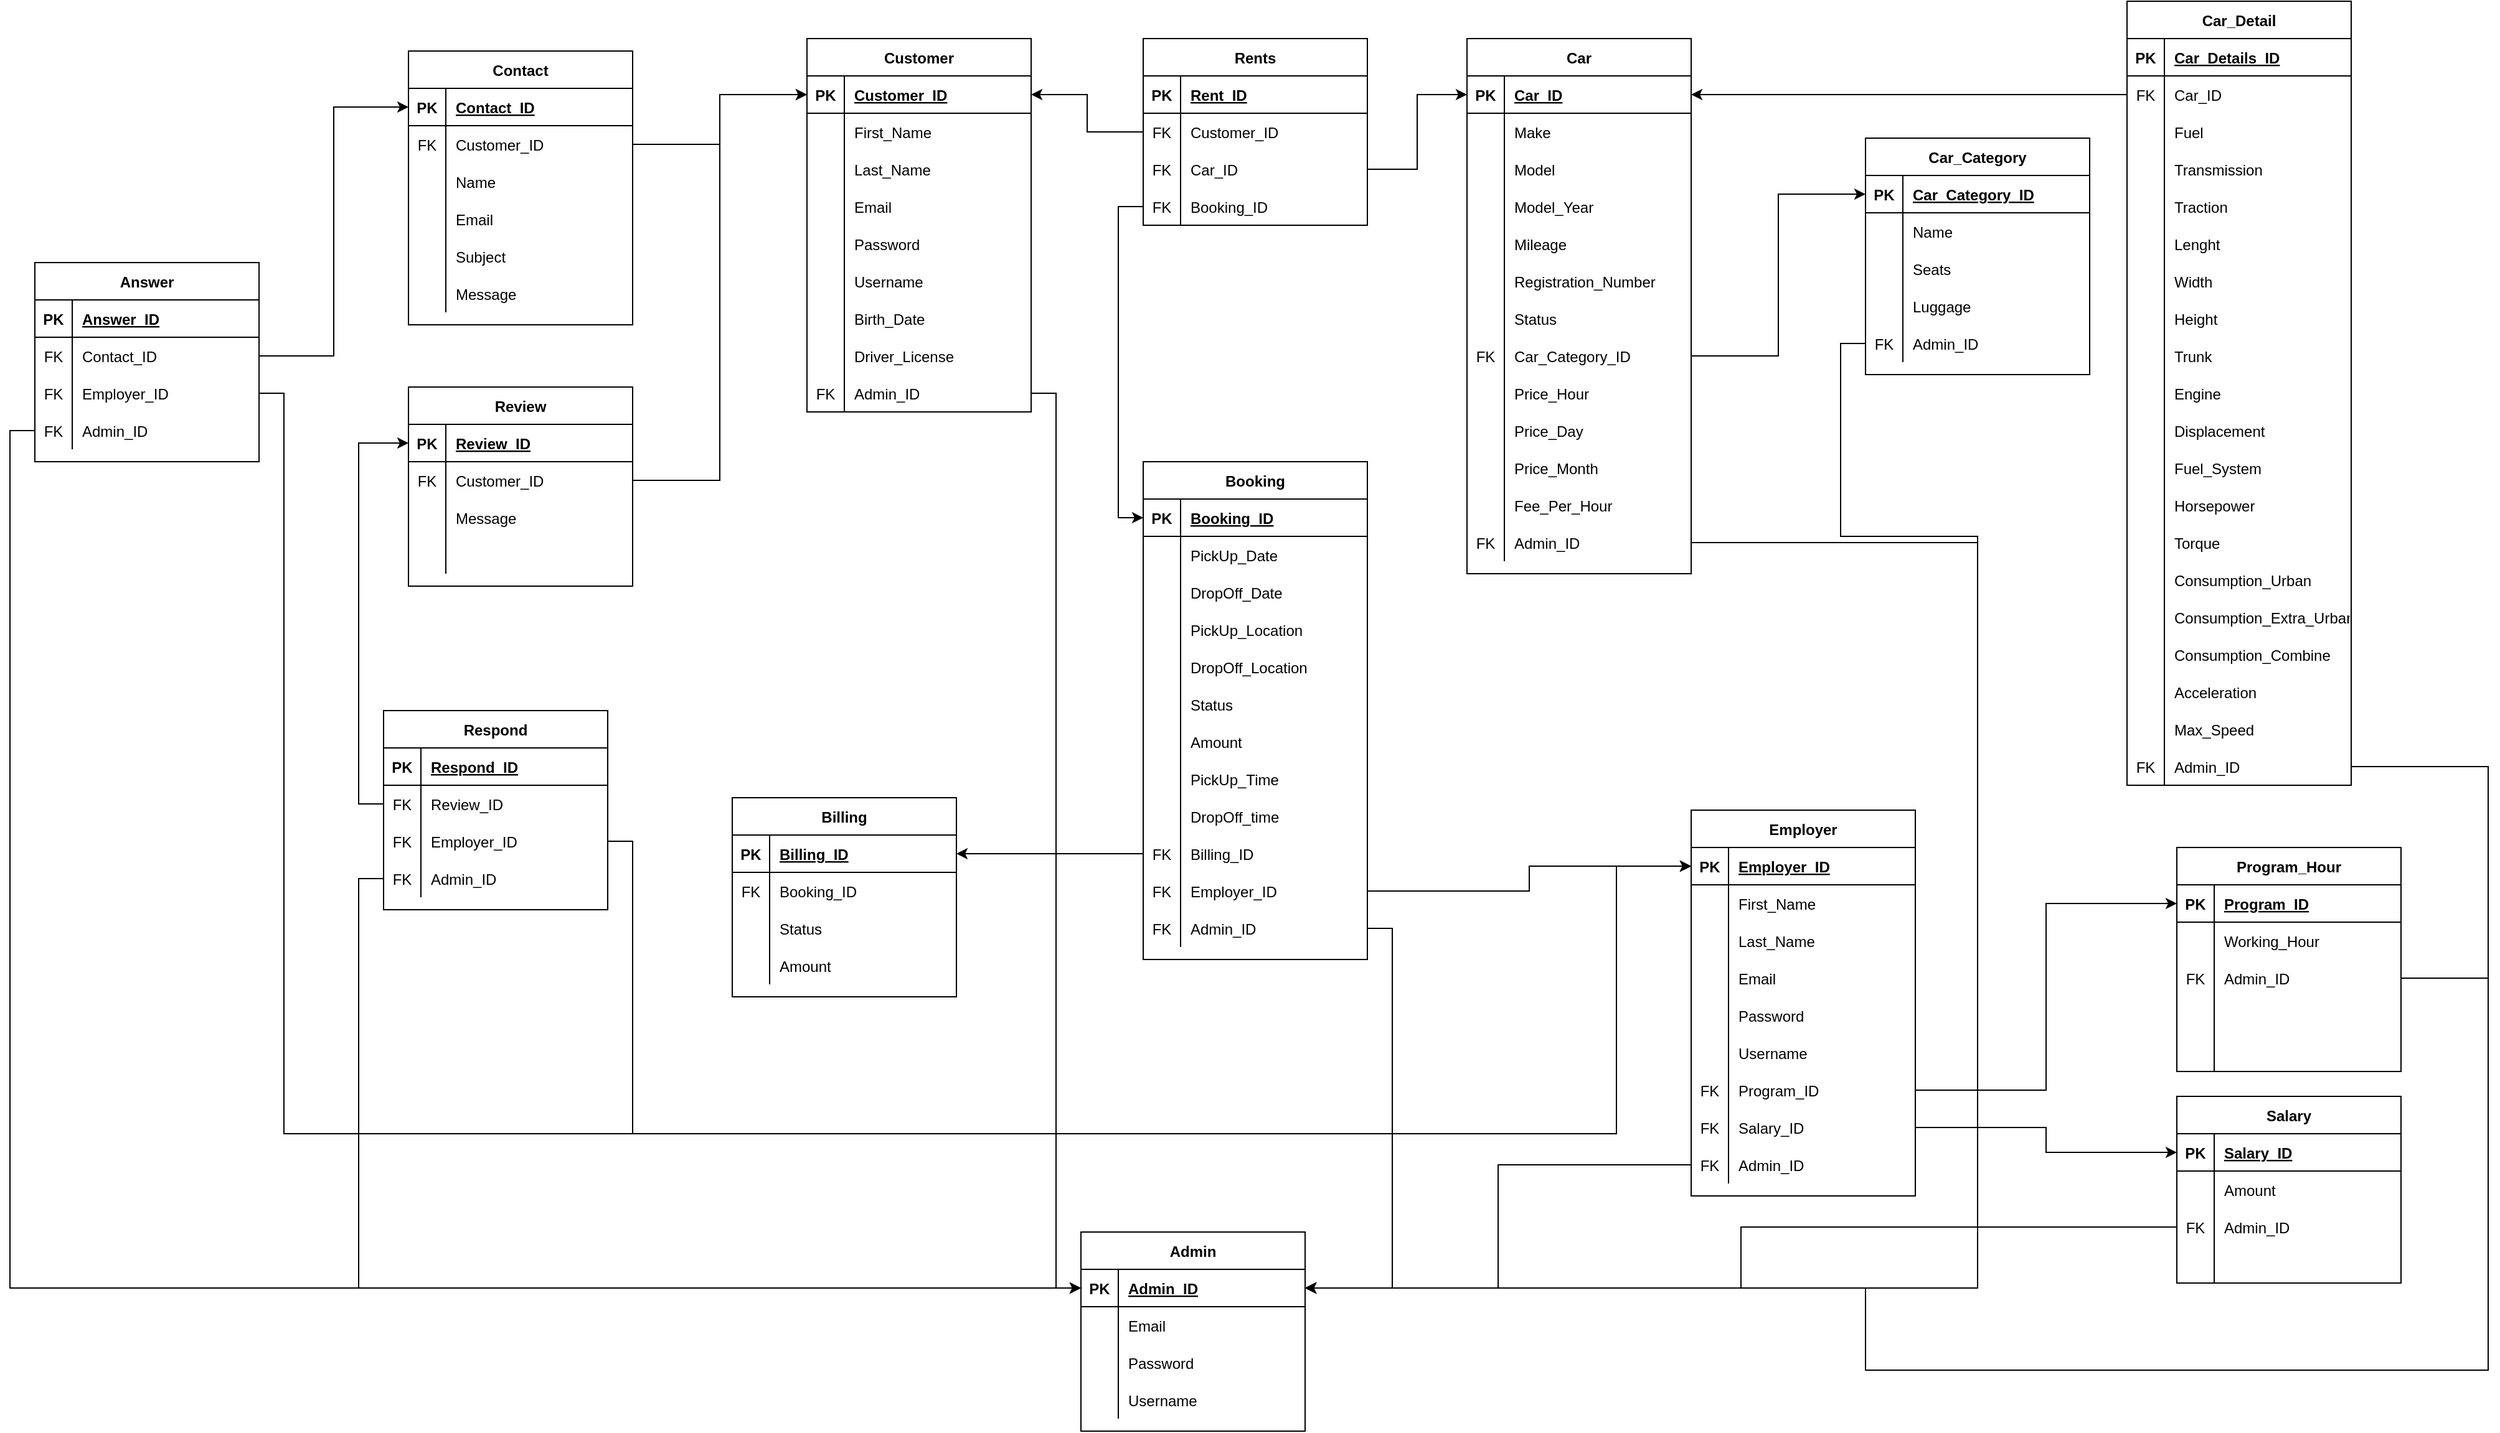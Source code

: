 <mxfile version="17.4.0" type="device"><diagram id="_lN6WjuXV80xYRRquqFu" name="Page-1"><mxGraphModel dx="2424" dy="891" grid="1" gridSize="10" guides="1" tooltips="1" connect="1" arrows="1" fold="1" page="1" pageScale="1" pageWidth="827" pageHeight="1169" math="0" shadow="0"><root><mxCell id="0"/><mxCell id="1" parent="0"/><mxCell id="LVR96b2okCS-HHY_F3-A-1" value="Customer" style="shape=table;startSize=30;container=1;collapsible=1;childLayout=tableLayout;fixedRows=1;rowLines=0;fontStyle=1;align=center;resizeLast=1;" parent="1" vertex="1"><mxGeometry x="10" y="50" width="180" height="300" as="geometry"/></mxCell><mxCell id="LVR96b2okCS-HHY_F3-A-2" value="" style="shape=tableRow;horizontal=0;startSize=0;swimlaneHead=0;swimlaneBody=0;fillColor=none;collapsible=0;dropTarget=0;points=[[0,0.5],[1,0.5]];portConstraint=eastwest;top=0;left=0;right=0;bottom=1;" parent="LVR96b2okCS-HHY_F3-A-1" vertex="1"><mxGeometry y="30" width="180" height="30" as="geometry"/></mxCell><mxCell id="LVR96b2okCS-HHY_F3-A-3" value="PK" style="shape=partialRectangle;connectable=0;fillColor=none;top=0;left=0;bottom=0;right=0;fontStyle=1;overflow=hidden;" parent="LVR96b2okCS-HHY_F3-A-2" vertex="1"><mxGeometry width="30" height="30" as="geometry"><mxRectangle width="30" height="30" as="alternateBounds"/></mxGeometry></mxCell><mxCell id="LVR96b2okCS-HHY_F3-A-4" value="Customer_ID" style="shape=partialRectangle;connectable=0;fillColor=none;top=0;left=0;bottom=0;right=0;align=left;spacingLeft=6;fontStyle=5;overflow=hidden;" parent="LVR96b2okCS-HHY_F3-A-2" vertex="1"><mxGeometry x="30" width="150" height="30" as="geometry"><mxRectangle width="150" height="30" as="alternateBounds"/></mxGeometry></mxCell><mxCell id="LVR96b2okCS-HHY_F3-A-5" value="" style="shape=tableRow;horizontal=0;startSize=0;swimlaneHead=0;swimlaneBody=0;fillColor=none;collapsible=0;dropTarget=0;points=[[0,0.5],[1,0.5]];portConstraint=eastwest;top=0;left=0;right=0;bottom=0;" parent="LVR96b2okCS-HHY_F3-A-1" vertex="1"><mxGeometry y="60" width="180" height="30" as="geometry"/></mxCell><mxCell id="LVR96b2okCS-HHY_F3-A-6" value="" style="shape=partialRectangle;connectable=0;fillColor=none;top=0;left=0;bottom=0;right=0;editable=1;overflow=hidden;" parent="LVR96b2okCS-HHY_F3-A-5" vertex="1"><mxGeometry width="30" height="30" as="geometry"><mxRectangle width="30" height="30" as="alternateBounds"/></mxGeometry></mxCell><mxCell id="LVR96b2okCS-HHY_F3-A-7" value="First_Name" style="shape=partialRectangle;connectable=0;fillColor=none;top=0;left=0;bottom=0;right=0;align=left;spacingLeft=6;overflow=hidden;" parent="LVR96b2okCS-HHY_F3-A-5" vertex="1"><mxGeometry x="30" width="150" height="30" as="geometry"><mxRectangle width="150" height="30" as="alternateBounds"/></mxGeometry></mxCell><mxCell id="LVR96b2okCS-HHY_F3-A-8" value="" style="shape=tableRow;horizontal=0;startSize=0;swimlaneHead=0;swimlaneBody=0;fillColor=none;collapsible=0;dropTarget=0;points=[[0,0.5],[1,0.5]];portConstraint=eastwest;top=0;left=0;right=0;bottom=0;" parent="LVR96b2okCS-HHY_F3-A-1" vertex="1"><mxGeometry y="90" width="180" height="30" as="geometry"/></mxCell><mxCell id="LVR96b2okCS-HHY_F3-A-9" value="" style="shape=partialRectangle;connectable=0;fillColor=none;top=0;left=0;bottom=0;right=0;editable=1;overflow=hidden;" parent="LVR96b2okCS-HHY_F3-A-8" vertex="1"><mxGeometry width="30" height="30" as="geometry"><mxRectangle width="30" height="30" as="alternateBounds"/></mxGeometry></mxCell><mxCell id="LVR96b2okCS-HHY_F3-A-10" value="Last_Name" style="shape=partialRectangle;connectable=0;fillColor=none;top=0;left=0;bottom=0;right=0;align=left;spacingLeft=6;overflow=hidden;" parent="LVR96b2okCS-HHY_F3-A-8" vertex="1"><mxGeometry x="30" width="150" height="30" as="geometry"><mxRectangle width="150" height="30" as="alternateBounds"/></mxGeometry></mxCell><mxCell id="LVR96b2okCS-HHY_F3-A-11" value="" style="shape=tableRow;horizontal=0;startSize=0;swimlaneHead=0;swimlaneBody=0;fillColor=none;collapsible=0;dropTarget=0;points=[[0,0.5],[1,0.5]];portConstraint=eastwest;top=0;left=0;right=0;bottom=0;" parent="LVR96b2okCS-HHY_F3-A-1" vertex="1"><mxGeometry y="120" width="180" height="30" as="geometry"/></mxCell><mxCell id="LVR96b2okCS-HHY_F3-A-12" value="" style="shape=partialRectangle;connectable=0;fillColor=none;top=0;left=0;bottom=0;right=0;editable=1;overflow=hidden;" parent="LVR96b2okCS-HHY_F3-A-11" vertex="1"><mxGeometry width="30" height="30" as="geometry"><mxRectangle width="30" height="30" as="alternateBounds"/></mxGeometry></mxCell><mxCell id="LVR96b2okCS-HHY_F3-A-13" value="Email" style="shape=partialRectangle;connectable=0;fillColor=none;top=0;left=0;bottom=0;right=0;align=left;spacingLeft=6;overflow=hidden;" parent="LVR96b2okCS-HHY_F3-A-11" vertex="1"><mxGeometry x="30" width="150" height="30" as="geometry"><mxRectangle width="150" height="30" as="alternateBounds"/></mxGeometry></mxCell><mxCell id="LVR96b2okCS-HHY_F3-A-29" value="" style="shape=tableRow;horizontal=0;startSize=0;swimlaneHead=0;swimlaneBody=0;fillColor=none;collapsible=0;dropTarget=0;points=[[0,0.5],[1,0.5]];portConstraint=eastwest;top=0;left=0;right=0;bottom=0;" parent="LVR96b2okCS-HHY_F3-A-1" vertex="1"><mxGeometry y="150" width="180" height="30" as="geometry"/></mxCell><mxCell id="LVR96b2okCS-HHY_F3-A-30" value="" style="shape=partialRectangle;connectable=0;fillColor=none;top=0;left=0;bottom=0;right=0;editable=1;overflow=hidden;" parent="LVR96b2okCS-HHY_F3-A-29" vertex="1"><mxGeometry width="30" height="30" as="geometry"><mxRectangle width="30" height="30" as="alternateBounds"/></mxGeometry></mxCell><mxCell id="LVR96b2okCS-HHY_F3-A-31" value="Password" style="shape=partialRectangle;connectable=0;fillColor=none;top=0;left=0;bottom=0;right=0;align=left;spacingLeft=6;overflow=hidden;" parent="LVR96b2okCS-HHY_F3-A-29" vertex="1"><mxGeometry x="30" width="150" height="30" as="geometry"><mxRectangle width="150" height="30" as="alternateBounds"/></mxGeometry></mxCell><mxCell id="LVR96b2okCS-HHY_F3-A-33" value="" style="shape=tableRow;horizontal=0;startSize=0;swimlaneHead=0;swimlaneBody=0;fillColor=none;collapsible=0;dropTarget=0;points=[[0,0.5],[1,0.5]];portConstraint=eastwest;top=0;left=0;right=0;bottom=0;" parent="LVR96b2okCS-HHY_F3-A-1" vertex="1"><mxGeometry y="180" width="180" height="30" as="geometry"/></mxCell><mxCell id="LVR96b2okCS-HHY_F3-A-34" value="" style="shape=partialRectangle;connectable=0;fillColor=none;top=0;left=0;bottom=0;right=0;editable=1;overflow=hidden;" parent="LVR96b2okCS-HHY_F3-A-33" vertex="1"><mxGeometry width="30" height="30" as="geometry"><mxRectangle width="30" height="30" as="alternateBounds"/></mxGeometry></mxCell><mxCell id="LVR96b2okCS-HHY_F3-A-35" value="Username" style="shape=partialRectangle;connectable=0;fillColor=none;top=0;left=0;bottom=0;right=0;align=left;spacingLeft=6;overflow=hidden;" parent="LVR96b2okCS-HHY_F3-A-33" vertex="1"><mxGeometry x="30" width="150" height="30" as="geometry"><mxRectangle width="150" height="30" as="alternateBounds"/></mxGeometry></mxCell><mxCell id="LVR96b2okCS-HHY_F3-A-36" value="" style="shape=tableRow;horizontal=0;startSize=0;swimlaneHead=0;swimlaneBody=0;fillColor=none;collapsible=0;dropTarget=0;points=[[0,0.5],[1,0.5]];portConstraint=eastwest;top=0;left=0;right=0;bottom=0;" parent="LVR96b2okCS-HHY_F3-A-1" vertex="1"><mxGeometry y="210" width="180" height="30" as="geometry"/></mxCell><mxCell id="LVR96b2okCS-HHY_F3-A-37" value="" style="shape=partialRectangle;connectable=0;fillColor=none;top=0;left=0;bottom=0;right=0;editable=1;overflow=hidden;" parent="LVR96b2okCS-HHY_F3-A-36" vertex="1"><mxGeometry width="30" height="30" as="geometry"><mxRectangle width="30" height="30" as="alternateBounds"/></mxGeometry></mxCell><mxCell id="LVR96b2okCS-HHY_F3-A-38" value="Birth_Date" style="shape=partialRectangle;connectable=0;fillColor=none;top=0;left=0;bottom=0;right=0;align=left;spacingLeft=6;overflow=hidden;" parent="LVR96b2okCS-HHY_F3-A-36" vertex="1"><mxGeometry x="30" width="150" height="30" as="geometry"><mxRectangle width="150" height="30" as="alternateBounds"/></mxGeometry></mxCell><mxCell id="LVR96b2okCS-HHY_F3-A-39" value="" style="shape=tableRow;horizontal=0;startSize=0;swimlaneHead=0;swimlaneBody=0;fillColor=none;collapsible=0;dropTarget=0;points=[[0,0.5],[1,0.5]];portConstraint=eastwest;top=0;left=0;right=0;bottom=0;" parent="LVR96b2okCS-HHY_F3-A-1" vertex="1"><mxGeometry y="240" width="180" height="30" as="geometry"/></mxCell><mxCell id="LVR96b2okCS-HHY_F3-A-40" value="" style="shape=partialRectangle;connectable=0;fillColor=none;top=0;left=0;bottom=0;right=0;editable=1;overflow=hidden;" parent="LVR96b2okCS-HHY_F3-A-39" vertex="1"><mxGeometry width="30" height="30" as="geometry"><mxRectangle width="30" height="30" as="alternateBounds"/></mxGeometry></mxCell><mxCell id="LVR96b2okCS-HHY_F3-A-41" value="Driver_License" style="shape=partialRectangle;connectable=0;fillColor=none;top=0;left=0;bottom=0;right=0;align=left;spacingLeft=6;overflow=hidden;" parent="LVR96b2okCS-HHY_F3-A-39" vertex="1"><mxGeometry x="30" width="150" height="30" as="geometry"><mxRectangle width="150" height="30" as="alternateBounds"/></mxGeometry></mxCell><mxCell id="LVR96b2okCS-HHY_F3-A-46" value="" style="shape=tableRow;horizontal=0;startSize=0;swimlaneHead=0;swimlaneBody=0;fillColor=none;collapsible=0;dropTarget=0;points=[[0,0.5],[1,0.5]];portConstraint=eastwest;top=0;left=0;right=0;bottom=0;" parent="LVR96b2okCS-HHY_F3-A-1" vertex="1"><mxGeometry y="270" width="180" height="30" as="geometry"/></mxCell><mxCell id="LVR96b2okCS-HHY_F3-A-47" value="FK" style="shape=partialRectangle;connectable=0;fillColor=none;top=0;left=0;bottom=0;right=0;fontStyle=0;overflow=hidden;" parent="LVR96b2okCS-HHY_F3-A-46" vertex="1"><mxGeometry width="30" height="30" as="geometry"><mxRectangle width="30" height="30" as="alternateBounds"/></mxGeometry></mxCell><mxCell id="LVR96b2okCS-HHY_F3-A-48" value="Admin_ID" style="shape=partialRectangle;connectable=0;fillColor=none;top=0;left=0;bottom=0;right=0;align=left;spacingLeft=6;fontStyle=0;overflow=hidden;" parent="LVR96b2okCS-HHY_F3-A-46" vertex="1"><mxGeometry x="30" width="150" height="30" as="geometry"><mxRectangle width="150" height="30" as="alternateBounds"/></mxGeometry></mxCell><mxCell id="LVR96b2okCS-HHY_F3-A-49" value="Rents" style="shape=table;startSize=30;container=1;collapsible=1;childLayout=tableLayout;fixedRows=1;rowLines=0;fontStyle=1;align=center;resizeLast=1;" parent="1" vertex="1"><mxGeometry x="280" y="50" width="180" height="150" as="geometry"/></mxCell><mxCell id="LVR96b2okCS-HHY_F3-A-50" value="" style="shape=tableRow;horizontal=0;startSize=0;swimlaneHead=0;swimlaneBody=0;fillColor=none;collapsible=0;dropTarget=0;points=[[0,0.5],[1,0.5]];portConstraint=eastwest;top=0;left=0;right=0;bottom=1;" parent="LVR96b2okCS-HHY_F3-A-49" vertex="1"><mxGeometry y="30" width="180" height="30" as="geometry"/></mxCell><mxCell id="LVR96b2okCS-HHY_F3-A-51" value="PK" style="shape=partialRectangle;connectable=0;fillColor=none;top=0;left=0;bottom=0;right=0;fontStyle=1;overflow=hidden;" parent="LVR96b2okCS-HHY_F3-A-50" vertex="1"><mxGeometry width="30" height="30" as="geometry"><mxRectangle width="30" height="30" as="alternateBounds"/></mxGeometry></mxCell><mxCell id="LVR96b2okCS-HHY_F3-A-52" value="Rent_ID" style="shape=partialRectangle;connectable=0;fillColor=none;top=0;left=0;bottom=0;right=0;align=left;spacingLeft=6;fontStyle=5;overflow=hidden;" parent="LVR96b2okCS-HHY_F3-A-50" vertex="1"><mxGeometry x="30" width="150" height="30" as="geometry"><mxRectangle width="150" height="30" as="alternateBounds"/></mxGeometry></mxCell><mxCell id="LVR96b2okCS-HHY_F3-A-53" value="" style="shape=tableRow;horizontal=0;startSize=0;swimlaneHead=0;swimlaneBody=0;fillColor=none;collapsible=0;dropTarget=0;points=[[0,0.5],[1,0.5]];portConstraint=eastwest;top=0;left=0;right=0;bottom=0;" parent="LVR96b2okCS-HHY_F3-A-49" vertex="1"><mxGeometry y="60" width="180" height="30" as="geometry"/></mxCell><mxCell id="LVR96b2okCS-HHY_F3-A-54" value="FK" style="shape=partialRectangle;connectable=0;fillColor=none;top=0;left=0;bottom=0;right=0;editable=1;overflow=hidden;" parent="LVR96b2okCS-HHY_F3-A-53" vertex="1"><mxGeometry width="30" height="30" as="geometry"><mxRectangle width="30" height="30" as="alternateBounds"/></mxGeometry></mxCell><mxCell id="LVR96b2okCS-HHY_F3-A-55" value="Customer_ID" style="shape=partialRectangle;connectable=0;fillColor=none;top=0;left=0;bottom=0;right=0;align=left;spacingLeft=6;overflow=hidden;" parent="LVR96b2okCS-HHY_F3-A-53" vertex="1"><mxGeometry x="30" width="150" height="30" as="geometry"><mxRectangle width="150" height="30" as="alternateBounds"/></mxGeometry></mxCell><mxCell id="LVR96b2okCS-HHY_F3-A-56" value="" style="shape=tableRow;horizontal=0;startSize=0;swimlaneHead=0;swimlaneBody=0;fillColor=none;collapsible=0;dropTarget=0;points=[[0,0.5],[1,0.5]];portConstraint=eastwest;top=0;left=0;right=0;bottom=0;" parent="LVR96b2okCS-HHY_F3-A-49" vertex="1"><mxGeometry y="90" width="180" height="30" as="geometry"/></mxCell><mxCell id="LVR96b2okCS-HHY_F3-A-57" value="FK" style="shape=partialRectangle;connectable=0;fillColor=none;top=0;left=0;bottom=0;right=0;editable=1;overflow=hidden;" parent="LVR96b2okCS-HHY_F3-A-56" vertex="1"><mxGeometry width="30" height="30" as="geometry"><mxRectangle width="30" height="30" as="alternateBounds"/></mxGeometry></mxCell><mxCell id="LVR96b2okCS-HHY_F3-A-58" value="Car_ID" style="shape=partialRectangle;connectable=0;fillColor=none;top=0;left=0;bottom=0;right=0;align=left;spacingLeft=6;overflow=hidden;" parent="LVR96b2okCS-HHY_F3-A-56" vertex="1"><mxGeometry x="30" width="150" height="30" as="geometry"><mxRectangle width="150" height="30" as="alternateBounds"/></mxGeometry></mxCell><mxCell id="LVR96b2okCS-HHY_F3-A-59" value="" style="shape=tableRow;horizontal=0;startSize=0;swimlaneHead=0;swimlaneBody=0;fillColor=none;collapsible=0;dropTarget=0;points=[[0,0.5],[1,0.5]];portConstraint=eastwest;top=0;left=0;right=0;bottom=0;" parent="LVR96b2okCS-HHY_F3-A-49" vertex="1"><mxGeometry y="120" width="180" height="30" as="geometry"/></mxCell><mxCell id="LVR96b2okCS-HHY_F3-A-60" value="FK" style="shape=partialRectangle;connectable=0;fillColor=none;top=0;left=0;bottom=0;right=0;editable=1;overflow=hidden;" parent="LVR96b2okCS-HHY_F3-A-59" vertex="1"><mxGeometry width="30" height="30" as="geometry"><mxRectangle width="30" height="30" as="alternateBounds"/></mxGeometry></mxCell><mxCell id="LVR96b2okCS-HHY_F3-A-61" value="Booking_ID" style="shape=partialRectangle;connectable=0;fillColor=none;top=0;left=0;bottom=0;right=0;align=left;spacingLeft=6;overflow=hidden;" parent="LVR96b2okCS-HHY_F3-A-59" vertex="1"><mxGeometry x="30" width="150" height="30" as="geometry"><mxRectangle width="150" height="30" as="alternateBounds"/></mxGeometry></mxCell><mxCell id="LVR96b2okCS-HHY_F3-A-72" value="Car" style="shape=table;startSize=30;container=1;collapsible=1;childLayout=tableLayout;fixedRows=1;rowLines=0;fontStyle=1;align=center;resizeLast=1;" parent="1" vertex="1"><mxGeometry x="540" y="50" width="180" height="430" as="geometry"/></mxCell><mxCell id="LVR96b2okCS-HHY_F3-A-73" value="" style="shape=tableRow;horizontal=0;startSize=0;swimlaneHead=0;swimlaneBody=0;fillColor=none;collapsible=0;dropTarget=0;points=[[0,0.5],[1,0.5]];portConstraint=eastwest;top=0;left=0;right=0;bottom=1;" parent="LVR96b2okCS-HHY_F3-A-72" vertex="1"><mxGeometry y="30" width="180" height="30" as="geometry"/></mxCell><mxCell id="LVR96b2okCS-HHY_F3-A-74" value="PK" style="shape=partialRectangle;connectable=0;fillColor=none;top=0;left=0;bottom=0;right=0;fontStyle=1;overflow=hidden;" parent="LVR96b2okCS-HHY_F3-A-73" vertex="1"><mxGeometry width="30" height="30" as="geometry"><mxRectangle width="30" height="30" as="alternateBounds"/></mxGeometry></mxCell><mxCell id="LVR96b2okCS-HHY_F3-A-75" value="Car_ID" style="shape=partialRectangle;connectable=0;fillColor=none;top=0;left=0;bottom=0;right=0;align=left;spacingLeft=6;fontStyle=5;overflow=hidden;" parent="LVR96b2okCS-HHY_F3-A-73" vertex="1"><mxGeometry x="30" width="150" height="30" as="geometry"><mxRectangle width="150" height="30" as="alternateBounds"/></mxGeometry></mxCell><mxCell id="LVR96b2okCS-HHY_F3-A-76" value="" style="shape=tableRow;horizontal=0;startSize=0;swimlaneHead=0;swimlaneBody=0;fillColor=none;collapsible=0;dropTarget=0;points=[[0,0.5],[1,0.5]];portConstraint=eastwest;top=0;left=0;right=0;bottom=0;" parent="LVR96b2okCS-HHY_F3-A-72" vertex="1"><mxGeometry y="60" width="180" height="30" as="geometry"/></mxCell><mxCell id="LVR96b2okCS-HHY_F3-A-77" value="" style="shape=partialRectangle;connectable=0;fillColor=none;top=0;left=0;bottom=0;right=0;editable=1;overflow=hidden;" parent="LVR96b2okCS-HHY_F3-A-76" vertex="1"><mxGeometry width="30" height="30" as="geometry"><mxRectangle width="30" height="30" as="alternateBounds"/></mxGeometry></mxCell><mxCell id="LVR96b2okCS-HHY_F3-A-78" value="Make" style="shape=partialRectangle;connectable=0;fillColor=none;top=0;left=0;bottom=0;right=0;align=left;spacingLeft=6;overflow=hidden;" parent="LVR96b2okCS-HHY_F3-A-76" vertex="1"><mxGeometry x="30" width="150" height="30" as="geometry"><mxRectangle width="150" height="30" as="alternateBounds"/></mxGeometry></mxCell><mxCell id="LVR96b2okCS-HHY_F3-A-79" value="" style="shape=tableRow;horizontal=0;startSize=0;swimlaneHead=0;swimlaneBody=0;fillColor=none;collapsible=0;dropTarget=0;points=[[0,0.5],[1,0.5]];portConstraint=eastwest;top=0;left=0;right=0;bottom=0;" parent="LVR96b2okCS-HHY_F3-A-72" vertex="1"><mxGeometry y="90" width="180" height="30" as="geometry"/></mxCell><mxCell id="LVR96b2okCS-HHY_F3-A-80" value="" style="shape=partialRectangle;connectable=0;fillColor=none;top=0;left=0;bottom=0;right=0;editable=1;overflow=hidden;" parent="LVR96b2okCS-HHY_F3-A-79" vertex="1"><mxGeometry width="30" height="30" as="geometry"><mxRectangle width="30" height="30" as="alternateBounds"/></mxGeometry></mxCell><mxCell id="LVR96b2okCS-HHY_F3-A-81" value="Model" style="shape=partialRectangle;connectable=0;fillColor=none;top=0;left=0;bottom=0;right=0;align=left;spacingLeft=6;overflow=hidden;" parent="LVR96b2okCS-HHY_F3-A-79" vertex="1"><mxGeometry x="30" width="150" height="30" as="geometry"><mxRectangle width="150" height="30" as="alternateBounds"/></mxGeometry></mxCell><mxCell id="LVR96b2okCS-HHY_F3-A-82" value="" style="shape=tableRow;horizontal=0;startSize=0;swimlaneHead=0;swimlaneBody=0;fillColor=none;collapsible=0;dropTarget=0;points=[[0,0.5],[1,0.5]];portConstraint=eastwest;top=0;left=0;right=0;bottom=0;" parent="LVR96b2okCS-HHY_F3-A-72" vertex="1"><mxGeometry y="120" width="180" height="30" as="geometry"/></mxCell><mxCell id="LVR96b2okCS-HHY_F3-A-83" value="" style="shape=partialRectangle;connectable=0;fillColor=none;top=0;left=0;bottom=0;right=0;editable=1;overflow=hidden;" parent="LVR96b2okCS-HHY_F3-A-82" vertex="1"><mxGeometry width="30" height="30" as="geometry"><mxRectangle width="30" height="30" as="alternateBounds"/></mxGeometry></mxCell><mxCell id="LVR96b2okCS-HHY_F3-A-84" value="Model_Year" style="shape=partialRectangle;connectable=0;fillColor=none;top=0;left=0;bottom=0;right=0;align=left;spacingLeft=6;overflow=hidden;" parent="LVR96b2okCS-HHY_F3-A-82" vertex="1"><mxGeometry x="30" width="150" height="30" as="geometry"><mxRectangle width="150" height="30" as="alternateBounds"/></mxGeometry></mxCell><mxCell id="LVR96b2okCS-HHY_F3-A-85" value="" style="shape=tableRow;horizontal=0;startSize=0;swimlaneHead=0;swimlaneBody=0;fillColor=none;collapsible=0;dropTarget=0;points=[[0,0.5],[1,0.5]];portConstraint=eastwest;top=0;left=0;right=0;bottom=0;" parent="LVR96b2okCS-HHY_F3-A-72" vertex="1"><mxGeometry y="150" width="180" height="30" as="geometry"/></mxCell><mxCell id="LVR96b2okCS-HHY_F3-A-86" value="" style="shape=partialRectangle;connectable=0;fillColor=none;top=0;left=0;bottom=0;right=0;editable=1;overflow=hidden;" parent="LVR96b2okCS-HHY_F3-A-85" vertex="1"><mxGeometry width="30" height="30" as="geometry"><mxRectangle width="30" height="30" as="alternateBounds"/></mxGeometry></mxCell><mxCell id="LVR96b2okCS-HHY_F3-A-87" value="Mileage" style="shape=partialRectangle;connectable=0;fillColor=none;top=0;left=0;bottom=0;right=0;align=left;spacingLeft=6;overflow=hidden;" parent="LVR96b2okCS-HHY_F3-A-85" vertex="1"><mxGeometry x="30" width="150" height="30" as="geometry"><mxRectangle width="150" height="30" as="alternateBounds"/></mxGeometry></mxCell><mxCell id="LVR96b2okCS-HHY_F3-A-88" value="" style="shape=tableRow;horizontal=0;startSize=0;swimlaneHead=0;swimlaneBody=0;fillColor=none;collapsible=0;dropTarget=0;points=[[0,0.5],[1,0.5]];portConstraint=eastwest;top=0;left=0;right=0;bottom=0;" parent="LVR96b2okCS-HHY_F3-A-72" vertex="1"><mxGeometry y="180" width="180" height="30" as="geometry"/></mxCell><mxCell id="LVR96b2okCS-HHY_F3-A-89" value="" style="shape=partialRectangle;connectable=0;fillColor=none;top=0;left=0;bottom=0;right=0;editable=1;overflow=hidden;" parent="LVR96b2okCS-HHY_F3-A-88" vertex="1"><mxGeometry width="30" height="30" as="geometry"><mxRectangle width="30" height="30" as="alternateBounds"/></mxGeometry></mxCell><mxCell id="LVR96b2okCS-HHY_F3-A-90" value="Registration_Number" style="shape=partialRectangle;connectable=0;fillColor=none;top=0;left=0;bottom=0;right=0;align=left;spacingLeft=6;overflow=hidden;" parent="LVR96b2okCS-HHY_F3-A-88" vertex="1"><mxGeometry x="30" width="150" height="30" as="geometry"><mxRectangle width="150" height="30" as="alternateBounds"/></mxGeometry></mxCell><mxCell id="LVR96b2okCS-HHY_F3-A-91" value="" style="shape=tableRow;horizontal=0;startSize=0;swimlaneHead=0;swimlaneBody=0;fillColor=none;collapsible=0;dropTarget=0;points=[[0,0.5],[1,0.5]];portConstraint=eastwest;top=0;left=0;right=0;bottom=0;" parent="LVR96b2okCS-HHY_F3-A-72" vertex="1"><mxGeometry y="210" width="180" height="30" as="geometry"/></mxCell><mxCell id="LVR96b2okCS-HHY_F3-A-92" value="" style="shape=partialRectangle;connectable=0;fillColor=none;top=0;left=0;bottom=0;right=0;editable=1;overflow=hidden;" parent="LVR96b2okCS-HHY_F3-A-91" vertex="1"><mxGeometry width="30" height="30" as="geometry"><mxRectangle width="30" height="30" as="alternateBounds"/></mxGeometry></mxCell><mxCell id="LVR96b2okCS-HHY_F3-A-93" value="Status" style="shape=partialRectangle;connectable=0;fillColor=none;top=0;left=0;bottom=0;right=0;align=left;spacingLeft=6;overflow=hidden;" parent="LVR96b2okCS-HHY_F3-A-91" vertex="1"><mxGeometry x="30" width="150" height="30" as="geometry"><mxRectangle width="150" height="30" as="alternateBounds"/></mxGeometry></mxCell><mxCell id="LVR96b2okCS-HHY_F3-A-94" value="" style="shape=tableRow;horizontal=0;startSize=0;swimlaneHead=0;swimlaneBody=0;fillColor=none;collapsible=0;dropTarget=0;points=[[0,0.5],[1,0.5]];portConstraint=eastwest;top=0;left=0;right=0;bottom=0;" parent="LVR96b2okCS-HHY_F3-A-72" vertex="1"><mxGeometry y="240" width="180" height="30" as="geometry"/></mxCell><mxCell id="LVR96b2okCS-HHY_F3-A-95" value="FK" style="shape=partialRectangle;connectable=0;fillColor=none;top=0;left=0;bottom=0;right=0;fontStyle=0;overflow=hidden;" parent="LVR96b2okCS-HHY_F3-A-94" vertex="1"><mxGeometry width="30" height="30" as="geometry"><mxRectangle width="30" height="30" as="alternateBounds"/></mxGeometry></mxCell><mxCell id="LVR96b2okCS-HHY_F3-A-96" value="Car_Category_ID" style="shape=partialRectangle;connectable=0;fillColor=none;top=0;left=0;bottom=0;right=0;align=left;spacingLeft=6;fontStyle=0;overflow=hidden;" parent="LVR96b2okCS-HHY_F3-A-94" vertex="1"><mxGeometry x="30" width="150" height="30" as="geometry"><mxRectangle width="150" height="30" as="alternateBounds"/></mxGeometry></mxCell><mxCell id="LVR96b2okCS-HHY_F3-A-269" value="" style="shape=tableRow;horizontal=0;startSize=0;swimlaneHead=0;swimlaneBody=0;fillColor=none;collapsible=0;dropTarget=0;points=[[0,0.5],[1,0.5]];portConstraint=eastwest;top=0;left=0;right=0;bottom=0;" parent="LVR96b2okCS-HHY_F3-A-72" vertex="1"><mxGeometry y="270" width="180" height="30" as="geometry"/></mxCell><mxCell id="LVR96b2okCS-HHY_F3-A-270" value="" style="shape=partialRectangle;connectable=0;fillColor=none;top=0;left=0;bottom=0;right=0;editable=1;overflow=hidden;" parent="LVR96b2okCS-HHY_F3-A-269" vertex="1"><mxGeometry width="30" height="30" as="geometry"><mxRectangle width="30" height="30" as="alternateBounds"/></mxGeometry></mxCell><mxCell id="LVR96b2okCS-HHY_F3-A-271" value="Price_Hour" style="shape=partialRectangle;connectable=0;fillColor=none;top=0;left=0;bottom=0;right=0;align=left;spacingLeft=6;overflow=hidden;" parent="LVR96b2okCS-HHY_F3-A-269" vertex="1"><mxGeometry x="30" width="150" height="30" as="geometry"><mxRectangle width="150" height="30" as="alternateBounds"/></mxGeometry></mxCell><mxCell id="LVR96b2okCS-HHY_F3-A-272" value="" style="shape=tableRow;horizontal=0;startSize=0;swimlaneHead=0;swimlaneBody=0;fillColor=none;collapsible=0;dropTarget=0;points=[[0,0.5],[1,0.5]];portConstraint=eastwest;top=0;left=0;right=0;bottom=0;" parent="LVR96b2okCS-HHY_F3-A-72" vertex="1"><mxGeometry y="300" width="180" height="30" as="geometry"/></mxCell><mxCell id="LVR96b2okCS-HHY_F3-A-273" value="" style="shape=partialRectangle;connectable=0;fillColor=none;top=0;left=0;bottom=0;right=0;editable=1;overflow=hidden;" parent="LVR96b2okCS-HHY_F3-A-272" vertex="1"><mxGeometry width="30" height="30" as="geometry"><mxRectangle width="30" height="30" as="alternateBounds"/></mxGeometry></mxCell><mxCell id="LVR96b2okCS-HHY_F3-A-274" value="Price_Day" style="shape=partialRectangle;connectable=0;fillColor=none;top=0;left=0;bottom=0;right=0;align=left;spacingLeft=6;overflow=hidden;" parent="LVR96b2okCS-HHY_F3-A-272" vertex="1"><mxGeometry x="30" width="150" height="30" as="geometry"><mxRectangle width="150" height="30" as="alternateBounds"/></mxGeometry></mxCell><mxCell id="LVR96b2okCS-HHY_F3-A-275" value="" style="shape=tableRow;horizontal=0;startSize=0;swimlaneHead=0;swimlaneBody=0;fillColor=none;collapsible=0;dropTarget=0;points=[[0,0.5],[1,0.5]];portConstraint=eastwest;top=0;left=0;right=0;bottom=0;" parent="LVR96b2okCS-HHY_F3-A-72" vertex="1"><mxGeometry y="330" width="180" height="30" as="geometry"/></mxCell><mxCell id="LVR96b2okCS-HHY_F3-A-276" value="" style="shape=partialRectangle;connectable=0;fillColor=none;top=0;left=0;bottom=0;right=0;editable=1;overflow=hidden;" parent="LVR96b2okCS-HHY_F3-A-275" vertex="1"><mxGeometry width="30" height="30" as="geometry"><mxRectangle width="30" height="30" as="alternateBounds"/></mxGeometry></mxCell><mxCell id="LVR96b2okCS-HHY_F3-A-277" value="Price_Month" style="shape=partialRectangle;connectable=0;fillColor=none;top=0;left=0;bottom=0;right=0;align=left;spacingLeft=6;overflow=hidden;" parent="LVR96b2okCS-HHY_F3-A-275" vertex="1"><mxGeometry x="30" width="150" height="30" as="geometry"><mxRectangle width="150" height="30" as="alternateBounds"/></mxGeometry></mxCell><mxCell id="LVR96b2okCS-HHY_F3-A-278" value="" style="shape=tableRow;horizontal=0;startSize=0;swimlaneHead=0;swimlaneBody=0;fillColor=none;collapsible=0;dropTarget=0;points=[[0,0.5],[1,0.5]];portConstraint=eastwest;top=0;left=0;right=0;bottom=0;" parent="LVR96b2okCS-HHY_F3-A-72" vertex="1"><mxGeometry y="360" width="180" height="30" as="geometry"/></mxCell><mxCell id="LVR96b2okCS-HHY_F3-A-279" value="" style="shape=partialRectangle;connectable=0;fillColor=none;top=0;left=0;bottom=0;right=0;editable=1;overflow=hidden;" parent="LVR96b2okCS-HHY_F3-A-278" vertex="1"><mxGeometry width="30" height="30" as="geometry"><mxRectangle width="30" height="30" as="alternateBounds"/></mxGeometry></mxCell><mxCell id="LVR96b2okCS-HHY_F3-A-280" value="Fee_Per_Hour" style="shape=partialRectangle;connectable=0;fillColor=none;top=0;left=0;bottom=0;right=0;align=left;spacingLeft=6;overflow=hidden;" parent="LVR96b2okCS-HHY_F3-A-278" vertex="1"><mxGeometry x="30" width="150" height="30" as="geometry"><mxRectangle width="150" height="30" as="alternateBounds"/></mxGeometry></mxCell><mxCell id="LVR96b2okCS-HHY_F3-A-351" value="" style="shape=tableRow;horizontal=0;startSize=0;swimlaneHead=0;swimlaneBody=0;fillColor=none;collapsible=0;dropTarget=0;points=[[0,0.5],[1,0.5]];portConstraint=eastwest;top=0;left=0;right=0;bottom=0;" parent="LVR96b2okCS-HHY_F3-A-72" vertex="1"><mxGeometry y="390" width="180" height="30" as="geometry"/></mxCell><mxCell id="LVR96b2okCS-HHY_F3-A-352" value="FK" style="shape=partialRectangle;connectable=0;fillColor=none;top=0;left=0;bottom=0;right=0;fontStyle=0;overflow=hidden;" parent="LVR96b2okCS-HHY_F3-A-351" vertex="1"><mxGeometry width="30" height="30" as="geometry"><mxRectangle width="30" height="30" as="alternateBounds"/></mxGeometry></mxCell><mxCell id="LVR96b2okCS-HHY_F3-A-353" value="Admin_ID" style="shape=partialRectangle;connectable=0;fillColor=none;top=0;left=0;bottom=0;right=0;align=left;spacingLeft=6;fontStyle=0;overflow=hidden;" parent="LVR96b2okCS-HHY_F3-A-351" vertex="1"><mxGeometry x="30" width="150" height="30" as="geometry"><mxRectangle width="150" height="30" as="alternateBounds"/></mxGeometry></mxCell><mxCell id="LVR96b2okCS-HHY_F3-A-97" value="Car_Category" style="shape=table;startSize=30;container=1;collapsible=1;childLayout=tableLayout;fixedRows=1;rowLines=0;fontStyle=1;align=center;resizeLast=1;" parent="1" vertex="1"><mxGeometry x="860" y="130" width="180" height="190" as="geometry"/></mxCell><mxCell id="LVR96b2okCS-HHY_F3-A-98" value="" style="shape=tableRow;horizontal=0;startSize=0;swimlaneHead=0;swimlaneBody=0;fillColor=none;collapsible=0;dropTarget=0;points=[[0,0.5],[1,0.5]];portConstraint=eastwest;top=0;left=0;right=0;bottom=1;" parent="LVR96b2okCS-HHY_F3-A-97" vertex="1"><mxGeometry y="30" width="180" height="30" as="geometry"/></mxCell><mxCell id="LVR96b2okCS-HHY_F3-A-99" value="PK" style="shape=partialRectangle;connectable=0;fillColor=none;top=0;left=0;bottom=0;right=0;fontStyle=1;overflow=hidden;" parent="LVR96b2okCS-HHY_F3-A-98" vertex="1"><mxGeometry width="30" height="30" as="geometry"><mxRectangle width="30" height="30" as="alternateBounds"/></mxGeometry></mxCell><mxCell id="LVR96b2okCS-HHY_F3-A-100" value="Car_Category_ID" style="shape=partialRectangle;connectable=0;fillColor=none;top=0;left=0;bottom=0;right=0;align=left;spacingLeft=6;fontStyle=5;overflow=hidden;" parent="LVR96b2okCS-HHY_F3-A-98" vertex="1"><mxGeometry x="30" width="150" height="30" as="geometry"><mxRectangle width="150" height="30" as="alternateBounds"/></mxGeometry></mxCell><mxCell id="LVR96b2okCS-HHY_F3-A-101" value="" style="shape=tableRow;horizontal=0;startSize=0;swimlaneHead=0;swimlaneBody=0;fillColor=none;collapsible=0;dropTarget=0;points=[[0,0.5],[1,0.5]];portConstraint=eastwest;top=0;left=0;right=0;bottom=0;" parent="LVR96b2okCS-HHY_F3-A-97" vertex="1"><mxGeometry y="60" width="180" height="30" as="geometry"/></mxCell><mxCell id="LVR96b2okCS-HHY_F3-A-102" value="" style="shape=partialRectangle;connectable=0;fillColor=none;top=0;left=0;bottom=0;right=0;editable=1;overflow=hidden;" parent="LVR96b2okCS-HHY_F3-A-101" vertex="1"><mxGeometry width="30" height="30" as="geometry"><mxRectangle width="30" height="30" as="alternateBounds"/></mxGeometry></mxCell><mxCell id="LVR96b2okCS-HHY_F3-A-103" value="Name" style="shape=partialRectangle;connectable=0;fillColor=none;top=0;left=0;bottom=0;right=0;align=left;spacingLeft=6;overflow=hidden;" parent="LVR96b2okCS-HHY_F3-A-101" vertex="1"><mxGeometry x="30" width="150" height="30" as="geometry"><mxRectangle width="150" height="30" as="alternateBounds"/></mxGeometry></mxCell><mxCell id="LVR96b2okCS-HHY_F3-A-104" value="" style="shape=tableRow;horizontal=0;startSize=0;swimlaneHead=0;swimlaneBody=0;fillColor=none;collapsible=0;dropTarget=0;points=[[0,0.5],[1,0.5]];portConstraint=eastwest;top=0;left=0;right=0;bottom=0;" parent="LVR96b2okCS-HHY_F3-A-97" vertex="1"><mxGeometry y="90" width="180" height="30" as="geometry"/></mxCell><mxCell id="LVR96b2okCS-HHY_F3-A-105" value="" style="shape=partialRectangle;connectable=0;fillColor=none;top=0;left=0;bottom=0;right=0;editable=1;overflow=hidden;" parent="LVR96b2okCS-HHY_F3-A-104" vertex="1"><mxGeometry width="30" height="30" as="geometry"><mxRectangle width="30" height="30" as="alternateBounds"/></mxGeometry></mxCell><mxCell id="LVR96b2okCS-HHY_F3-A-106" value="Seats" style="shape=partialRectangle;connectable=0;fillColor=none;top=0;left=0;bottom=0;right=0;align=left;spacingLeft=6;overflow=hidden;" parent="LVR96b2okCS-HHY_F3-A-104" vertex="1"><mxGeometry x="30" width="150" height="30" as="geometry"><mxRectangle width="150" height="30" as="alternateBounds"/></mxGeometry></mxCell><mxCell id="LVR96b2okCS-HHY_F3-A-107" value="" style="shape=tableRow;horizontal=0;startSize=0;swimlaneHead=0;swimlaneBody=0;fillColor=none;collapsible=0;dropTarget=0;points=[[0,0.5],[1,0.5]];portConstraint=eastwest;top=0;left=0;right=0;bottom=0;" parent="LVR96b2okCS-HHY_F3-A-97" vertex="1"><mxGeometry y="120" width="180" height="30" as="geometry"/></mxCell><mxCell id="LVR96b2okCS-HHY_F3-A-108" value="" style="shape=partialRectangle;connectable=0;fillColor=none;top=0;left=0;bottom=0;right=0;editable=1;overflow=hidden;" parent="LVR96b2okCS-HHY_F3-A-107" vertex="1"><mxGeometry width="30" height="30" as="geometry"><mxRectangle width="30" height="30" as="alternateBounds"/></mxGeometry></mxCell><mxCell id="LVR96b2okCS-HHY_F3-A-109" value="Luggage" style="shape=partialRectangle;connectable=0;fillColor=none;top=0;left=0;bottom=0;right=0;align=left;spacingLeft=6;overflow=hidden;" parent="LVR96b2okCS-HHY_F3-A-107" vertex="1"><mxGeometry x="30" width="150" height="30" as="geometry"><mxRectangle width="150" height="30" as="alternateBounds"/></mxGeometry></mxCell><mxCell id="LVR96b2okCS-HHY_F3-A-373" value="" style="shape=tableRow;horizontal=0;startSize=0;swimlaneHead=0;swimlaneBody=0;fillColor=none;collapsible=0;dropTarget=0;points=[[0,0.5],[1,0.5]];portConstraint=eastwest;top=0;left=0;right=0;bottom=0;" parent="LVR96b2okCS-HHY_F3-A-97" vertex="1"><mxGeometry y="150" width="180" height="30" as="geometry"/></mxCell><mxCell id="LVR96b2okCS-HHY_F3-A-374" value="FK" style="shape=partialRectangle;connectable=0;fillColor=none;top=0;left=0;bottom=0;right=0;fontStyle=0;overflow=hidden;" parent="LVR96b2okCS-HHY_F3-A-373" vertex="1"><mxGeometry width="30" height="30" as="geometry"><mxRectangle width="30" height="30" as="alternateBounds"/></mxGeometry></mxCell><mxCell id="LVR96b2okCS-HHY_F3-A-375" value="Admin_ID" style="shape=partialRectangle;connectable=0;fillColor=none;top=0;left=0;bottom=0;right=0;align=left;spacingLeft=6;fontStyle=0;overflow=hidden;" parent="LVR96b2okCS-HHY_F3-A-373" vertex="1"><mxGeometry x="30" width="150" height="30" as="geometry"><mxRectangle width="150" height="30" as="alternateBounds"/></mxGeometry></mxCell><mxCell id="LVR96b2okCS-HHY_F3-A-123" value="Car_Detail" style="shape=table;startSize=30;container=1;collapsible=1;childLayout=tableLayout;fixedRows=1;rowLines=0;fontStyle=1;align=center;resizeLast=1;" parent="1" vertex="1"><mxGeometry x="1070" y="20" width="180" height="630" as="geometry"/></mxCell><mxCell id="LVR96b2okCS-HHY_F3-A-124" value="" style="shape=tableRow;horizontal=0;startSize=0;swimlaneHead=0;swimlaneBody=0;fillColor=none;collapsible=0;dropTarget=0;points=[[0,0.5],[1,0.5]];portConstraint=eastwest;top=0;left=0;right=0;bottom=1;" parent="LVR96b2okCS-HHY_F3-A-123" vertex="1"><mxGeometry y="30" width="180" height="30" as="geometry"/></mxCell><mxCell id="LVR96b2okCS-HHY_F3-A-125" value="PK" style="shape=partialRectangle;connectable=0;fillColor=none;top=0;left=0;bottom=0;right=0;fontStyle=1;overflow=hidden;" parent="LVR96b2okCS-HHY_F3-A-124" vertex="1"><mxGeometry width="30" height="30" as="geometry"><mxRectangle width="30" height="30" as="alternateBounds"/></mxGeometry></mxCell><mxCell id="LVR96b2okCS-HHY_F3-A-126" value="Car_Details_ID" style="shape=partialRectangle;connectable=0;fillColor=none;top=0;left=0;bottom=0;right=0;align=left;spacingLeft=6;fontStyle=5;overflow=hidden;" parent="LVR96b2okCS-HHY_F3-A-124" vertex="1"><mxGeometry x="30" width="150" height="30" as="geometry"><mxRectangle width="150" height="30" as="alternateBounds"/></mxGeometry></mxCell><mxCell id="LVR96b2okCS-HHY_F3-A-127" value="" style="shape=tableRow;horizontal=0;startSize=0;swimlaneHead=0;swimlaneBody=0;fillColor=none;collapsible=0;dropTarget=0;points=[[0,0.5],[1,0.5]];portConstraint=eastwest;top=0;left=0;right=0;bottom=0;" parent="LVR96b2okCS-HHY_F3-A-123" vertex="1"><mxGeometry y="60" width="180" height="30" as="geometry"/></mxCell><mxCell id="LVR96b2okCS-HHY_F3-A-128" value="FK" style="shape=partialRectangle;connectable=0;fillColor=none;top=0;left=0;bottom=0;right=0;editable=1;overflow=hidden;" parent="LVR96b2okCS-HHY_F3-A-127" vertex="1"><mxGeometry width="30" height="30" as="geometry"><mxRectangle width="30" height="30" as="alternateBounds"/></mxGeometry></mxCell><mxCell id="LVR96b2okCS-HHY_F3-A-129" value="Car_ID" style="shape=partialRectangle;connectable=0;fillColor=none;top=0;left=0;bottom=0;right=0;align=left;spacingLeft=6;overflow=hidden;" parent="LVR96b2okCS-HHY_F3-A-127" vertex="1"><mxGeometry x="30" width="150" height="30" as="geometry"><mxRectangle width="150" height="30" as="alternateBounds"/></mxGeometry></mxCell><mxCell id="LVR96b2okCS-HHY_F3-A-130" value="" style="shape=tableRow;horizontal=0;startSize=0;swimlaneHead=0;swimlaneBody=0;fillColor=none;collapsible=0;dropTarget=0;points=[[0,0.5],[1,0.5]];portConstraint=eastwest;top=0;left=0;right=0;bottom=0;" parent="LVR96b2okCS-HHY_F3-A-123" vertex="1"><mxGeometry y="90" width="180" height="30" as="geometry"/></mxCell><mxCell id="LVR96b2okCS-HHY_F3-A-131" value="" style="shape=partialRectangle;connectable=0;fillColor=none;top=0;left=0;bottom=0;right=0;editable=1;overflow=hidden;" parent="LVR96b2okCS-HHY_F3-A-130" vertex="1"><mxGeometry width="30" height="30" as="geometry"><mxRectangle width="30" height="30" as="alternateBounds"/></mxGeometry></mxCell><mxCell id="LVR96b2okCS-HHY_F3-A-132" value="Fuel" style="shape=partialRectangle;connectable=0;fillColor=none;top=0;left=0;bottom=0;right=0;align=left;spacingLeft=6;overflow=hidden;" parent="LVR96b2okCS-HHY_F3-A-130" vertex="1"><mxGeometry x="30" width="150" height="30" as="geometry"><mxRectangle width="150" height="30" as="alternateBounds"/></mxGeometry></mxCell><mxCell id="LVR96b2okCS-HHY_F3-A-133" value="" style="shape=tableRow;horizontal=0;startSize=0;swimlaneHead=0;swimlaneBody=0;fillColor=none;collapsible=0;dropTarget=0;points=[[0,0.5],[1,0.5]];portConstraint=eastwest;top=0;left=0;right=0;bottom=0;" parent="LVR96b2okCS-HHY_F3-A-123" vertex="1"><mxGeometry y="120" width="180" height="30" as="geometry"/></mxCell><mxCell id="LVR96b2okCS-HHY_F3-A-134" value="" style="shape=partialRectangle;connectable=0;fillColor=none;top=0;left=0;bottom=0;right=0;editable=1;overflow=hidden;" parent="LVR96b2okCS-HHY_F3-A-133" vertex="1"><mxGeometry width="30" height="30" as="geometry"><mxRectangle width="30" height="30" as="alternateBounds"/></mxGeometry></mxCell><mxCell id="LVR96b2okCS-HHY_F3-A-135" value="Transmission" style="shape=partialRectangle;connectable=0;fillColor=none;top=0;left=0;bottom=0;right=0;align=left;spacingLeft=6;overflow=hidden;" parent="LVR96b2okCS-HHY_F3-A-133" vertex="1"><mxGeometry x="30" width="150" height="30" as="geometry"><mxRectangle width="150" height="30" as="alternateBounds"/></mxGeometry></mxCell><mxCell id="LVR96b2okCS-HHY_F3-A-136" value="" style="shape=tableRow;horizontal=0;startSize=0;swimlaneHead=0;swimlaneBody=0;fillColor=none;collapsible=0;dropTarget=0;points=[[0,0.5],[1,0.5]];portConstraint=eastwest;top=0;left=0;right=0;bottom=0;" parent="LVR96b2okCS-HHY_F3-A-123" vertex="1"><mxGeometry y="150" width="180" height="30" as="geometry"/></mxCell><mxCell id="LVR96b2okCS-HHY_F3-A-137" value="" style="shape=partialRectangle;connectable=0;fillColor=none;top=0;left=0;bottom=0;right=0;editable=1;overflow=hidden;" parent="LVR96b2okCS-HHY_F3-A-136" vertex="1"><mxGeometry width="30" height="30" as="geometry"><mxRectangle width="30" height="30" as="alternateBounds"/></mxGeometry></mxCell><mxCell id="LVR96b2okCS-HHY_F3-A-138" value="Traction" style="shape=partialRectangle;connectable=0;fillColor=none;top=0;left=0;bottom=0;right=0;align=left;spacingLeft=6;overflow=hidden;" parent="LVR96b2okCS-HHY_F3-A-136" vertex="1"><mxGeometry x="30" width="150" height="30" as="geometry"><mxRectangle width="150" height="30" as="alternateBounds"/></mxGeometry></mxCell><mxCell id="LVR96b2okCS-HHY_F3-A-139" value="" style="shape=tableRow;horizontal=0;startSize=0;swimlaneHead=0;swimlaneBody=0;fillColor=none;collapsible=0;dropTarget=0;points=[[0,0.5],[1,0.5]];portConstraint=eastwest;top=0;left=0;right=0;bottom=0;" parent="LVR96b2okCS-HHY_F3-A-123" vertex="1"><mxGeometry y="180" width="180" height="30" as="geometry"/></mxCell><mxCell id="LVR96b2okCS-HHY_F3-A-140" value="" style="shape=partialRectangle;connectable=0;fillColor=none;top=0;left=0;bottom=0;right=0;editable=1;overflow=hidden;" parent="LVR96b2okCS-HHY_F3-A-139" vertex="1"><mxGeometry width="30" height="30" as="geometry"><mxRectangle width="30" height="30" as="alternateBounds"/></mxGeometry></mxCell><mxCell id="LVR96b2okCS-HHY_F3-A-141" value="Lenght" style="shape=partialRectangle;connectable=0;fillColor=none;top=0;left=0;bottom=0;right=0;align=left;spacingLeft=6;overflow=hidden;" parent="LVR96b2okCS-HHY_F3-A-139" vertex="1"><mxGeometry x="30" width="150" height="30" as="geometry"><mxRectangle width="150" height="30" as="alternateBounds"/></mxGeometry></mxCell><mxCell id="LVR96b2okCS-HHY_F3-A-142" value="" style="shape=tableRow;horizontal=0;startSize=0;swimlaneHead=0;swimlaneBody=0;fillColor=none;collapsible=0;dropTarget=0;points=[[0,0.5],[1,0.5]];portConstraint=eastwest;top=0;left=0;right=0;bottom=0;" parent="LVR96b2okCS-HHY_F3-A-123" vertex="1"><mxGeometry y="210" width="180" height="30" as="geometry"/></mxCell><mxCell id="LVR96b2okCS-HHY_F3-A-143" value="" style="shape=partialRectangle;connectable=0;fillColor=none;top=0;left=0;bottom=0;right=0;editable=1;overflow=hidden;" parent="LVR96b2okCS-HHY_F3-A-142" vertex="1"><mxGeometry width="30" height="30" as="geometry"><mxRectangle width="30" height="30" as="alternateBounds"/></mxGeometry></mxCell><mxCell id="LVR96b2okCS-HHY_F3-A-144" value="Width" style="shape=partialRectangle;connectable=0;fillColor=none;top=0;left=0;bottom=0;right=0;align=left;spacingLeft=6;overflow=hidden;" parent="LVR96b2okCS-HHY_F3-A-142" vertex="1"><mxGeometry x="30" width="150" height="30" as="geometry"><mxRectangle width="150" height="30" as="alternateBounds"/></mxGeometry></mxCell><mxCell id="LVR96b2okCS-HHY_F3-A-145" value="" style="shape=tableRow;horizontal=0;startSize=0;swimlaneHead=0;swimlaneBody=0;fillColor=none;collapsible=0;dropTarget=0;points=[[0,0.5],[1,0.5]];portConstraint=eastwest;top=0;left=0;right=0;bottom=0;" parent="LVR96b2okCS-HHY_F3-A-123" vertex="1"><mxGeometry y="240" width="180" height="30" as="geometry"/></mxCell><mxCell id="LVR96b2okCS-HHY_F3-A-146" value="" style="shape=partialRectangle;connectable=0;fillColor=none;top=0;left=0;bottom=0;right=0;editable=1;overflow=hidden;" parent="LVR96b2okCS-HHY_F3-A-145" vertex="1"><mxGeometry width="30" height="30" as="geometry"><mxRectangle width="30" height="30" as="alternateBounds"/></mxGeometry></mxCell><mxCell id="LVR96b2okCS-HHY_F3-A-147" value="Height" style="shape=partialRectangle;connectable=0;fillColor=none;top=0;left=0;bottom=0;right=0;align=left;spacingLeft=6;overflow=hidden;" parent="LVR96b2okCS-HHY_F3-A-145" vertex="1"><mxGeometry x="30" width="150" height="30" as="geometry"><mxRectangle width="150" height="30" as="alternateBounds"/></mxGeometry></mxCell><mxCell id="LVR96b2okCS-HHY_F3-A-148" value="" style="shape=tableRow;horizontal=0;startSize=0;swimlaneHead=0;swimlaneBody=0;fillColor=none;collapsible=0;dropTarget=0;points=[[0,0.5],[1,0.5]];portConstraint=eastwest;top=0;left=0;right=0;bottom=0;" parent="LVR96b2okCS-HHY_F3-A-123" vertex="1"><mxGeometry y="270" width="180" height="30" as="geometry"/></mxCell><mxCell id="LVR96b2okCS-HHY_F3-A-149" value="" style="shape=partialRectangle;connectable=0;fillColor=none;top=0;left=0;bottom=0;right=0;editable=1;overflow=hidden;" parent="LVR96b2okCS-HHY_F3-A-148" vertex="1"><mxGeometry width="30" height="30" as="geometry"><mxRectangle width="30" height="30" as="alternateBounds"/></mxGeometry></mxCell><mxCell id="LVR96b2okCS-HHY_F3-A-150" value="Trunk" style="shape=partialRectangle;connectable=0;fillColor=none;top=0;left=0;bottom=0;right=0;align=left;spacingLeft=6;overflow=hidden;" parent="LVR96b2okCS-HHY_F3-A-148" vertex="1"><mxGeometry x="30" width="150" height="30" as="geometry"><mxRectangle width="150" height="30" as="alternateBounds"/></mxGeometry></mxCell><mxCell id="LVR96b2okCS-HHY_F3-A-151" value="" style="shape=tableRow;horizontal=0;startSize=0;swimlaneHead=0;swimlaneBody=0;fillColor=none;collapsible=0;dropTarget=0;points=[[0,0.5],[1,0.5]];portConstraint=eastwest;top=0;left=0;right=0;bottom=0;" parent="LVR96b2okCS-HHY_F3-A-123" vertex="1"><mxGeometry y="300" width="180" height="30" as="geometry"/></mxCell><mxCell id="LVR96b2okCS-HHY_F3-A-152" value="" style="shape=partialRectangle;connectable=0;fillColor=none;top=0;left=0;bottom=0;right=0;editable=1;overflow=hidden;" parent="LVR96b2okCS-HHY_F3-A-151" vertex="1"><mxGeometry width="30" height="30" as="geometry"><mxRectangle width="30" height="30" as="alternateBounds"/></mxGeometry></mxCell><mxCell id="LVR96b2okCS-HHY_F3-A-153" value="Engine" style="shape=partialRectangle;connectable=0;fillColor=none;top=0;left=0;bottom=0;right=0;align=left;spacingLeft=6;overflow=hidden;" parent="LVR96b2okCS-HHY_F3-A-151" vertex="1"><mxGeometry x="30" width="150" height="30" as="geometry"><mxRectangle width="150" height="30" as="alternateBounds"/></mxGeometry></mxCell><mxCell id="LVR96b2okCS-HHY_F3-A-154" value="" style="shape=tableRow;horizontal=0;startSize=0;swimlaneHead=0;swimlaneBody=0;fillColor=none;collapsible=0;dropTarget=0;points=[[0,0.5],[1,0.5]];portConstraint=eastwest;top=0;left=0;right=0;bottom=0;" parent="LVR96b2okCS-HHY_F3-A-123" vertex="1"><mxGeometry y="330" width="180" height="30" as="geometry"/></mxCell><mxCell id="LVR96b2okCS-HHY_F3-A-155" value="" style="shape=partialRectangle;connectable=0;fillColor=none;top=0;left=0;bottom=0;right=0;editable=1;overflow=hidden;" parent="LVR96b2okCS-HHY_F3-A-154" vertex="1"><mxGeometry width="30" height="30" as="geometry"><mxRectangle width="30" height="30" as="alternateBounds"/></mxGeometry></mxCell><mxCell id="LVR96b2okCS-HHY_F3-A-156" value="Displacement" style="shape=partialRectangle;connectable=0;fillColor=none;top=0;left=0;bottom=0;right=0;align=left;spacingLeft=6;overflow=hidden;" parent="LVR96b2okCS-HHY_F3-A-154" vertex="1"><mxGeometry x="30" width="150" height="30" as="geometry"><mxRectangle width="150" height="30" as="alternateBounds"/></mxGeometry></mxCell><mxCell id="LVR96b2okCS-HHY_F3-A-157" value="" style="shape=tableRow;horizontal=0;startSize=0;swimlaneHead=0;swimlaneBody=0;fillColor=none;collapsible=0;dropTarget=0;points=[[0,0.5],[1,0.5]];portConstraint=eastwest;top=0;left=0;right=0;bottom=0;" parent="LVR96b2okCS-HHY_F3-A-123" vertex="1"><mxGeometry y="360" width="180" height="30" as="geometry"/></mxCell><mxCell id="LVR96b2okCS-HHY_F3-A-158" value="" style="shape=partialRectangle;connectable=0;fillColor=none;top=0;left=0;bottom=0;right=0;editable=1;overflow=hidden;" parent="LVR96b2okCS-HHY_F3-A-157" vertex="1"><mxGeometry width="30" height="30" as="geometry"><mxRectangle width="30" height="30" as="alternateBounds"/></mxGeometry></mxCell><mxCell id="LVR96b2okCS-HHY_F3-A-159" value="Fuel_System" style="shape=partialRectangle;connectable=0;fillColor=none;top=0;left=0;bottom=0;right=0;align=left;spacingLeft=6;overflow=hidden;" parent="LVR96b2okCS-HHY_F3-A-157" vertex="1"><mxGeometry x="30" width="150" height="30" as="geometry"><mxRectangle width="150" height="30" as="alternateBounds"/></mxGeometry></mxCell><mxCell id="LVR96b2okCS-HHY_F3-A-160" value="" style="shape=tableRow;horizontal=0;startSize=0;swimlaneHead=0;swimlaneBody=0;fillColor=none;collapsible=0;dropTarget=0;points=[[0,0.5],[1,0.5]];portConstraint=eastwest;top=0;left=0;right=0;bottom=0;" parent="LVR96b2okCS-HHY_F3-A-123" vertex="1"><mxGeometry y="390" width="180" height="30" as="geometry"/></mxCell><mxCell id="LVR96b2okCS-HHY_F3-A-161" value="" style="shape=partialRectangle;connectable=0;fillColor=none;top=0;left=0;bottom=0;right=0;editable=1;overflow=hidden;" parent="LVR96b2okCS-HHY_F3-A-160" vertex="1"><mxGeometry width="30" height="30" as="geometry"><mxRectangle width="30" height="30" as="alternateBounds"/></mxGeometry></mxCell><mxCell id="LVR96b2okCS-HHY_F3-A-162" value="Horsepower" style="shape=partialRectangle;connectable=0;fillColor=none;top=0;left=0;bottom=0;right=0;align=left;spacingLeft=6;overflow=hidden;" parent="LVR96b2okCS-HHY_F3-A-160" vertex="1"><mxGeometry x="30" width="150" height="30" as="geometry"><mxRectangle width="150" height="30" as="alternateBounds"/></mxGeometry></mxCell><mxCell id="LVR96b2okCS-HHY_F3-A-163" value="" style="shape=tableRow;horizontal=0;startSize=0;swimlaneHead=0;swimlaneBody=0;fillColor=none;collapsible=0;dropTarget=0;points=[[0,0.5],[1,0.5]];portConstraint=eastwest;top=0;left=0;right=0;bottom=0;" parent="LVR96b2okCS-HHY_F3-A-123" vertex="1"><mxGeometry y="420" width="180" height="30" as="geometry"/></mxCell><mxCell id="LVR96b2okCS-HHY_F3-A-164" value="" style="shape=partialRectangle;connectable=0;fillColor=none;top=0;left=0;bottom=0;right=0;editable=1;overflow=hidden;" parent="LVR96b2okCS-HHY_F3-A-163" vertex="1"><mxGeometry width="30" height="30" as="geometry"><mxRectangle width="30" height="30" as="alternateBounds"/></mxGeometry></mxCell><mxCell id="LVR96b2okCS-HHY_F3-A-165" value="Torque" style="shape=partialRectangle;connectable=0;fillColor=none;top=0;left=0;bottom=0;right=0;align=left;spacingLeft=6;overflow=hidden;" parent="LVR96b2okCS-HHY_F3-A-163" vertex="1"><mxGeometry x="30" width="150" height="30" as="geometry"><mxRectangle width="150" height="30" as="alternateBounds"/></mxGeometry></mxCell><mxCell id="LVR96b2okCS-HHY_F3-A-166" value="" style="shape=tableRow;horizontal=0;startSize=0;swimlaneHead=0;swimlaneBody=0;fillColor=none;collapsible=0;dropTarget=0;points=[[0,0.5],[1,0.5]];portConstraint=eastwest;top=0;left=0;right=0;bottom=0;" parent="LVR96b2okCS-HHY_F3-A-123" vertex="1"><mxGeometry y="450" width="180" height="30" as="geometry"/></mxCell><mxCell id="LVR96b2okCS-HHY_F3-A-167" value="" style="shape=partialRectangle;connectable=0;fillColor=none;top=0;left=0;bottom=0;right=0;editable=1;overflow=hidden;" parent="LVR96b2okCS-HHY_F3-A-166" vertex="1"><mxGeometry width="30" height="30" as="geometry"><mxRectangle width="30" height="30" as="alternateBounds"/></mxGeometry></mxCell><mxCell id="LVR96b2okCS-HHY_F3-A-168" value="Consumption_Urban" style="shape=partialRectangle;connectable=0;fillColor=none;top=0;left=0;bottom=0;right=0;align=left;spacingLeft=6;overflow=hidden;" parent="LVR96b2okCS-HHY_F3-A-166" vertex="1"><mxGeometry x="30" width="150" height="30" as="geometry"><mxRectangle width="150" height="30" as="alternateBounds"/></mxGeometry></mxCell><mxCell id="LVR96b2okCS-HHY_F3-A-169" value="" style="shape=tableRow;horizontal=0;startSize=0;swimlaneHead=0;swimlaneBody=0;fillColor=none;collapsible=0;dropTarget=0;points=[[0,0.5],[1,0.5]];portConstraint=eastwest;top=0;left=0;right=0;bottom=0;" parent="LVR96b2okCS-HHY_F3-A-123" vertex="1"><mxGeometry y="480" width="180" height="30" as="geometry"/></mxCell><mxCell id="LVR96b2okCS-HHY_F3-A-170" value="" style="shape=partialRectangle;connectable=0;fillColor=none;top=0;left=0;bottom=0;right=0;editable=1;overflow=hidden;" parent="LVR96b2okCS-HHY_F3-A-169" vertex="1"><mxGeometry width="30" height="30" as="geometry"><mxRectangle width="30" height="30" as="alternateBounds"/></mxGeometry></mxCell><mxCell id="LVR96b2okCS-HHY_F3-A-171" value="Consumption_Extra_Urban" style="shape=partialRectangle;connectable=0;fillColor=none;top=0;left=0;bottom=0;right=0;align=left;spacingLeft=6;overflow=hidden;" parent="LVR96b2okCS-HHY_F3-A-169" vertex="1"><mxGeometry x="30" width="150" height="30" as="geometry"><mxRectangle width="150" height="30" as="alternateBounds"/></mxGeometry></mxCell><mxCell id="LVR96b2okCS-HHY_F3-A-172" value="" style="shape=tableRow;horizontal=0;startSize=0;swimlaneHead=0;swimlaneBody=0;fillColor=none;collapsible=0;dropTarget=0;points=[[0,0.5],[1,0.5]];portConstraint=eastwest;top=0;left=0;right=0;bottom=0;" parent="LVR96b2okCS-HHY_F3-A-123" vertex="1"><mxGeometry y="510" width="180" height="30" as="geometry"/></mxCell><mxCell id="LVR96b2okCS-HHY_F3-A-173" value="" style="shape=partialRectangle;connectable=0;fillColor=none;top=0;left=0;bottom=0;right=0;editable=1;overflow=hidden;" parent="LVR96b2okCS-HHY_F3-A-172" vertex="1"><mxGeometry width="30" height="30" as="geometry"><mxRectangle width="30" height="30" as="alternateBounds"/></mxGeometry></mxCell><mxCell id="LVR96b2okCS-HHY_F3-A-174" value="Consumption_Combine" style="shape=partialRectangle;connectable=0;fillColor=none;top=0;left=0;bottom=0;right=0;align=left;spacingLeft=6;overflow=hidden;" parent="LVR96b2okCS-HHY_F3-A-172" vertex="1"><mxGeometry x="30" width="150" height="30" as="geometry"><mxRectangle width="150" height="30" as="alternateBounds"/></mxGeometry></mxCell><mxCell id="LVR96b2okCS-HHY_F3-A-175" value="" style="shape=tableRow;horizontal=0;startSize=0;swimlaneHead=0;swimlaneBody=0;fillColor=none;collapsible=0;dropTarget=0;points=[[0,0.5],[1,0.5]];portConstraint=eastwest;top=0;left=0;right=0;bottom=0;" parent="LVR96b2okCS-HHY_F3-A-123" vertex="1"><mxGeometry y="540" width="180" height="30" as="geometry"/></mxCell><mxCell id="LVR96b2okCS-HHY_F3-A-176" value="" style="shape=partialRectangle;connectable=0;fillColor=none;top=0;left=0;bottom=0;right=0;editable=1;overflow=hidden;" parent="LVR96b2okCS-HHY_F3-A-175" vertex="1"><mxGeometry width="30" height="30" as="geometry"><mxRectangle width="30" height="30" as="alternateBounds"/></mxGeometry></mxCell><mxCell id="LVR96b2okCS-HHY_F3-A-177" value="Acceleration" style="shape=partialRectangle;connectable=0;fillColor=none;top=0;left=0;bottom=0;right=0;align=left;spacingLeft=6;overflow=hidden;" parent="LVR96b2okCS-HHY_F3-A-175" vertex="1"><mxGeometry x="30" width="150" height="30" as="geometry"><mxRectangle width="150" height="30" as="alternateBounds"/></mxGeometry></mxCell><mxCell id="LVR96b2okCS-HHY_F3-A-178" value="" style="shape=tableRow;horizontal=0;startSize=0;swimlaneHead=0;swimlaneBody=0;fillColor=none;collapsible=0;dropTarget=0;points=[[0,0.5],[1,0.5]];portConstraint=eastwest;top=0;left=0;right=0;bottom=0;" parent="LVR96b2okCS-HHY_F3-A-123" vertex="1"><mxGeometry y="570" width="180" height="30" as="geometry"/></mxCell><mxCell id="LVR96b2okCS-HHY_F3-A-179" value="" style="shape=partialRectangle;connectable=0;fillColor=none;top=0;left=0;bottom=0;right=0;editable=1;overflow=hidden;" parent="LVR96b2okCS-HHY_F3-A-178" vertex="1"><mxGeometry width="30" height="30" as="geometry"><mxRectangle width="30" height="30" as="alternateBounds"/></mxGeometry></mxCell><mxCell id="LVR96b2okCS-HHY_F3-A-180" value="Max_Speed" style="shape=partialRectangle;connectable=0;fillColor=none;top=0;left=0;bottom=0;right=0;align=left;spacingLeft=6;overflow=hidden;" parent="LVR96b2okCS-HHY_F3-A-178" vertex="1"><mxGeometry x="30" width="150" height="30" as="geometry"><mxRectangle width="150" height="30" as="alternateBounds"/></mxGeometry></mxCell><mxCell id="LVR96b2okCS-HHY_F3-A-370" value="" style="shape=tableRow;horizontal=0;startSize=0;swimlaneHead=0;swimlaneBody=0;fillColor=none;collapsible=0;dropTarget=0;points=[[0,0.5],[1,0.5]];portConstraint=eastwest;top=0;left=0;right=0;bottom=0;" parent="LVR96b2okCS-HHY_F3-A-123" vertex="1"><mxGeometry y="600" width="180" height="30" as="geometry"/></mxCell><mxCell id="LVR96b2okCS-HHY_F3-A-371" value="FK" style="shape=partialRectangle;connectable=0;fillColor=none;top=0;left=0;bottom=0;right=0;fontStyle=0;overflow=hidden;" parent="LVR96b2okCS-HHY_F3-A-370" vertex="1"><mxGeometry width="30" height="30" as="geometry"><mxRectangle width="30" height="30" as="alternateBounds"/></mxGeometry></mxCell><mxCell id="LVR96b2okCS-HHY_F3-A-372" value="Admin_ID" style="shape=partialRectangle;connectable=0;fillColor=none;top=0;left=0;bottom=0;right=0;align=left;spacingLeft=6;fontStyle=0;overflow=hidden;" parent="LVR96b2okCS-HHY_F3-A-370" vertex="1"><mxGeometry x="30" width="150" height="30" as="geometry"><mxRectangle width="150" height="30" as="alternateBounds"/></mxGeometry></mxCell><mxCell id="LVR96b2okCS-HHY_F3-A-181" style="edgeStyle=orthogonalEdgeStyle;rounded=0;orthogonalLoop=1;jettySize=auto;html=1;exitX=0;exitY=0.5;exitDx=0;exitDy=0;entryX=1;entryY=0.5;entryDx=0;entryDy=0;" parent="1" source="LVR96b2okCS-HHY_F3-A-53" target="LVR96b2okCS-HHY_F3-A-2" edge="1"><mxGeometry relative="1" as="geometry"/></mxCell><mxCell id="LVR96b2okCS-HHY_F3-A-182" style="edgeStyle=orthogonalEdgeStyle;rounded=0;orthogonalLoop=1;jettySize=auto;html=1;exitX=1;exitY=0.5;exitDx=0;exitDy=0;entryX=0;entryY=0.5;entryDx=0;entryDy=0;" parent="1" source="LVR96b2okCS-HHY_F3-A-56" target="LVR96b2okCS-HHY_F3-A-73" edge="1"><mxGeometry relative="1" as="geometry"/></mxCell><mxCell id="LVR96b2okCS-HHY_F3-A-183" style="edgeStyle=orthogonalEdgeStyle;rounded=0;orthogonalLoop=1;jettySize=auto;html=1;exitX=1;exitY=0.5;exitDx=0;exitDy=0;entryX=0;entryY=0.5;entryDx=0;entryDy=0;" parent="1" source="LVR96b2okCS-HHY_F3-A-94" target="LVR96b2okCS-HHY_F3-A-98" edge="1"><mxGeometry relative="1" as="geometry"/></mxCell><mxCell id="LVR96b2okCS-HHY_F3-A-185" style="edgeStyle=orthogonalEdgeStyle;rounded=0;orthogonalLoop=1;jettySize=auto;html=1;exitX=0;exitY=0.5;exitDx=0;exitDy=0;entryX=1;entryY=0.5;entryDx=0;entryDy=0;" parent="1" source="LVR96b2okCS-HHY_F3-A-127" target="LVR96b2okCS-HHY_F3-A-73" edge="1"><mxGeometry relative="1" as="geometry"/></mxCell><mxCell id="LVR96b2okCS-HHY_F3-A-186" value="Review" style="shape=table;startSize=30;container=1;collapsible=1;childLayout=tableLayout;fixedRows=1;rowLines=0;fontStyle=1;align=center;resizeLast=1;" parent="1" vertex="1"><mxGeometry x="-310" y="330" width="180" height="160" as="geometry"/></mxCell><mxCell id="LVR96b2okCS-HHY_F3-A-187" value="" style="shape=tableRow;horizontal=0;startSize=0;swimlaneHead=0;swimlaneBody=0;fillColor=none;collapsible=0;dropTarget=0;points=[[0,0.5],[1,0.5]];portConstraint=eastwest;top=0;left=0;right=0;bottom=1;" parent="LVR96b2okCS-HHY_F3-A-186" vertex="1"><mxGeometry y="30" width="180" height="30" as="geometry"/></mxCell><mxCell id="LVR96b2okCS-HHY_F3-A-188" value="PK" style="shape=partialRectangle;connectable=0;fillColor=none;top=0;left=0;bottom=0;right=0;fontStyle=1;overflow=hidden;" parent="LVR96b2okCS-HHY_F3-A-187" vertex="1"><mxGeometry width="30" height="30" as="geometry"><mxRectangle width="30" height="30" as="alternateBounds"/></mxGeometry></mxCell><mxCell id="LVR96b2okCS-HHY_F3-A-189" value="Review_ID" style="shape=partialRectangle;connectable=0;fillColor=none;top=0;left=0;bottom=0;right=0;align=left;spacingLeft=6;fontStyle=5;overflow=hidden;" parent="LVR96b2okCS-HHY_F3-A-187" vertex="1"><mxGeometry x="30" width="150" height="30" as="geometry"><mxRectangle width="150" height="30" as="alternateBounds"/></mxGeometry></mxCell><mxCell id="LVR96b2okCS-HHY_F3-A-190" value="" style="shape=tableRow;horizontal=0;startSize=0;swimlaneHead=0;swimlaneBody=0;fillColor=none;collapsible=0;dropTarget=0;points=[[0,0.5],[1,0.5]];portConstraint=eastwest;top=0;left=0;right=0;bottom=0;" parent="LVR96b2okCS-HHY_F3-A-186" vertex="1"><mxGeometry y="60" width="180" height="30" as="geometry"/></mxCell><mxCell id="LVR96b2okCS-HHY_F3-A-191" value="FK" style="shape=partialRectangle;connectable=0;fillColor=none;top=0;left=0;bottom=0;right=0;editable=1;overflow=hidden;" parent="LVR96b2okCS-HHY_F3-A-190" vertex="1"><mxGeometry width="30" height="30" as="geometry"><mxRectangle width="30" height="30" as="alternateBounds"/></mxGeometry></mxCell><mxCell id="LVR96b2okCS-HHY_F3-A-192" value="Customer_ID" style="shape=partialRectangle;connectable=0;fillColor=none;top=0;left=0;bottom=0;right=0;align=left;spacingLeft=6;overflow=hidden;" parent="LVR96b2okCS-HHY_F3-A-190" vertex="1"><mxGeometry x="30" width="150" height="30" as="geometry"><mxRectangle width="150" height="30" as="alternateBounds"/></mxGeometry></mxCell><mxCell id="LVR96b2okCS-HHY_F3-A-193" value="" style="shape=tableRow;horizontal=0;startSize=0;swimlaneHead=0;swimlaneBody=0;fillColor=none;collapsible=0;dropTarget=0;points=[[0,0.5],[1,0.5]];portConstraint=eastwest;top=0;left=0;right=0;bottom=0;" parent="LVR96b2okCS-HHY_F3-A-186" vertex="1"><mxGeometry y="90" width="180" height="30" as="geometry"/></mxCell><mxCell id="LVR96b2okCS-HHY_F3-A-194" value="" style="shape=partialRectangle;connectable=0;fillColor=none;top=0;left=0;bottom=0;right=0;editable=1;overflow=hidden;" parent="LVR96b2okCS-HHY_F3-A-193" vertex="1"><mxGeometry width="30" height="30" as="geometry"><mxRectangle width="30" height="30" as="alternateBounds"/></mxGeometry></mxCell><mxCell id="LVR96b2okCS-HHY_F3-A-195" value="Message" style="shape=partialRectangle;connectable=0;fillColor=none;top=0;left=0;bottom=0;right=0;align=left;spacingLeft=6;overflow=hidden;" parent="LVR96b2okCS-HHY_F3-A-193" vertex="1"><mxGeometry x="30" width="150" height="30" as="geometry"><mxRectangle width="150" height="30" as="alternateBounds"/></mxGeometry></mxCell><mxCell id="LVR96b2okCS-HHY_F3-A-196" value="" style="shape=tableRow;horizontal=0;startSize=0;swimlaneHead=0;swimlaneBody=0;fillColor=none;collapsible=0;dropTarget=0;points=[[0,0.5],[1,0.5]];portConstraint=eastwest;top=0;left=0;right=0;bottom=0;" parent="LVR96b2okCS-HHY_F3-A-186" vertex="1"><mxGeometry y="120" width="180" height="30" as="geometry"/></mxCell><mxCell id="LVR96b2okCS-HHY_F3-A-197" value="" style="shape=partialRectangle;connectable=0;fillColor=none;top=0;left=0;bottom=0;right=0;editable=1;overflow=hidden;" parent="LVR96b2okCS-HHY_F3-A-196" vertex="1"><mxGeometry width="30" height="30" as="geometry"><mxRectangle width="30" height="30" as="alternateBounds"/></mxGeometry></mxCell><mxCell id="LVR96b2okCS-HHY_F3-A-198" value="" style="shape=partialRectangle;connectable=0;fillColor=none;top=0;left=0;bottom=0;right=0;align=left;spacingLeft=6;overflow=hidden;" parent="LVR96b2okCS-HHY_F3-A-196" vertex="1"><mxGeometry x="30" width="150" height="30" as="geometry"><mxRectangle width="150" height="30" as="alternateBounds"/></mxGeometry></mxCell><mxCell id="LVR96b2okCS-HHY_F3-A-200" value="Contact" style="shape=table;startSize=30;container=1;collapsible=1;childLayout=tableLayout;fixedRows=1;rowLines=0;fontStyle=1;align=center;resizeLast=1;" parent="1" vertex="1"><mxGeometry x="-310" y="60" width="180" height="220" as="geometry"/></mxCell><mxCell id="LVR96b2okCS-HHY_F3-A-201" value="" style="shape=tableRow;horizontal=0;startSize=0;swimlaneHead=0;swimlaneBody=0;fillColor=none;collapsible=0;dropTarget=0;points=[[0,0.5],[1,0.5]];portConstraint=eastwest;top=0;left=0;right=0;bottom=1;" parent="LVR96b2okCS-HHY_F3-A-200" vertex="1"><mxGeometry y="30" width="180" height="30" as="geometry"/></mxCell><mxCell id="LVR96b2okCS-HHY_F3-A-202" value="PK" style="shape=partialRectangle;connectable=0;fillColor=none;top=0;left=0;bottom=0;right=0;fontStyle=1;overflow=hidden;" parent="LVR96b2okCS-HHY_F3-A-201" vertex="1"><mxGeometry width="30" height="30" as="geometry"><mxRectangle width="30" height="30" as="alternateBounds"/></mxGeometry></mxCell><mxCell id="LVR96b2okCS-HHY_F3-A-203" value="Contact_ID" style="shape=partialRectangle;connectable=0;fillColor=none;top=0;left=0;bottom=0;right=0;align=left;spacingLeft=6;fontStyle=5;overflow=hidden;" parent="LVR96b2okCS-HHY_F3-A-201" vertex="1"><mxGeometry x="30" width="150" height="30" as="geometry"><mxRectangle width="150" height="30" as="alternateBounds"/></mxGeometry></mxCell><mxCell id="LVR96b2okCS-HHY_F3-A-204" value="" style="shape=tableRow;horizontal=0;startSize=0;swimlaneHead=0;swimlaneBody=0;fillColor=none;collapsible=0;dropTarget=0;points=[[0,0.5],[1,0.5]];portConstraint=eastwest;top=0;left=0;right=0;bottom=0;" parent="LVR96b2okCS-HHY_F3-A-200" vertex="1"><mxGeometry y="60" width="180" height="30" as="geometry"/></mxCell><mxCell id="LVR96b2okCS-HHY_F3-A-205" value="FK" style="shape=partialRectangle;connectable=0;fillColor=none;top=0;left=0;bottom=0;right=0;editable=1;overflow=hidden;" parent="LVR96b2okCS-HHY_F3-A-204" vertex="1"><mxGeometry width="30" height="30" as="geometry"><mxRectangle width="30" height="30" as="alternateBounds"/></mxGeometry></mxCell><mxCell id="LVR96b2okCS-HHY_F3-A-206" value="Customer_ID" style="shape=partialRectangle;connectable=0;fillColor=none;top=0;left=0;bottom=0;right=0;align=left;spacingLeft=6;overflow=hidden;" parent="LVR96b2okCS-HHY_F3-A-204" vertex="1"><mxGeometry x="30" width="150" height="30" as="geometry"><mxRectangle width="150" height="30" as="alternateBounds"/></mxGeometry></mxCell><mxCell id="LVR96b2okCS-HHY_F3-A-207" value="" style="shape=tableRow;horizontal=0;startSize=0;swimlaneHead=0;swimlaneBody=0;fillColor=none;collapsible=0;dropTarget=0;points=[[0,0.5],[1,0.5]];portConstraint=eastwest;top=0;left=0;right=0;bottom=0;" parent="LVR96b2okCS-HHY_F3-A-200" vertex="1"><mxGeometry y="90" width="180" height="30" as="geometry"/></mxCell><mxCell id="LVR96b2okCS-HHY_F3-A-208" value="" style="shape=partialRectangle;connectable=0;fillColor=none;top=0;left=0;bottom=0;right=0;editable=1;overflow=hidden;" parent="LVR96b2okCS-HHY_F3-A-207" vertex="1"><mxGeometry width="30" height="30" as="geometry"><mxRectangle width="30" height="30" as="alternateBounds"/></mxGeometry></mxCell><mxCell id="LVR96b2okCS-HHY_F3-A-209" value="Name" style="shape=partialRectangle;connectable=0;fillColor=none;top=0;left=0;bottom=0;right=0;align=left;spacingLeft=6;overflow=hidden;" parent="LVR96b2okCS-HHY_F3-A-207" vertex="1"><mxGeometry x="30" width="150" height="30" as="geometry"><mxRectangle width="150" height="30" as="alternateBounds"/></mxGeometry></mxCell><mxCell id="LVR96b2okCS-HHY_F3-A-210" value="" style="shape=tableRow;horizontal=0;startSize=0;swimlaneHead=0;swimlaneBody=0;fillColor=none;collapsible=0;dropTarget=0;points=[[0,0.5],[1,0.5]];portConstraint=eastwest;top=0;left=0;right=0;bottom=0;" parent="LVR96b2okCS-HHY_F3-A-200" vertex="1"><mxGeometry y="120" width="180" height="30" as="geometry"/></mxCell><mxCell id="LVR96b2okCS-HHY_F3-A-211" value="" style="shape=partialRectangle;connectable=0;fillColor=none;top=0;left=0;bottom=0;right=0;editable=1;overflow=hidden;" parent="LVR96b2okCS-HHY_F3-A-210" vertex="1"><mxGeometry width="30" height="30" as="geometry"><mxRectangle width="30" height="30" as="alternateBounds"/></mxGeometry></mxCell><mxCell id="LVR96b2okCS-HHY_F3-A-212" value="Email" style="shape=partialRectangle;connectable=0;fillColor=none;top=0;left=0;bottom=0;right=0;align=left;spacingLeft=6;overflow=hidden;" parent="LVR96b2okCS-HHY_F3-A-210" vertex="1"><mxGeometry x="30" width="150" height="30" as="geometry"><mxRectangle width="150" height="30" as="alternateBounds"/></mxGeometry></mxCell><mxCell id="LVR96b2okCS-HHY_F3-A-213" value="" style="shape=tableRow;horizontal=0;startSize=0;swimlaneHead=0;swimlaneBody=0;fillColor=none;collapsible=0;dropTarget=0;points=[[0,0.5],[1,0.5]];portConstraint=eastwest;top=0;left=0;right=0;bottom=0;" parent="LVR96b2okCS-HHY_F3-A-200" vertex="1"><mxGeometry y="150" width="180" height="30" as="geometry"/></mxCell><mxCell id="LVR96b2okCS-HHY_F3-A-214" value="" style="shape=partialRectangle;connectable=0;fillColor=none;top=0;left=0;bottom=0;right=0;editable=1;overflow=hidden;" parent="LVR96b2okCS-HHY_F3-A-213" vertex="1"><mxGeometry width="30" height="30" as="geometry"><mxRectangle width="30" height="30" as="alternateBounds"/></mxGeometry></mxCell><mxCell id="LVR96b2okCS-HHY_F3-A-215" value="Subject" style="shape=partialRectangle;connectable=0;fillColor=none;top=0;left=0;bottom=0;right=0;align=left;spacingLeft=6;overflow=hidden;" parent="LVR96b2okCS-HHY_F3-A-213" vertex="1"><mxGeometry x="30" width="150" height="30" as="geometry"><mxRectangle width="150" height="30" as="alternateBounds"/></mxGeometry></mxCell><mxCell id="LVR96b2okCS-HHY_F3-A-216" value="" style="shape=tableRow;horizontal=0;startSize=0;swimlaneHead=0;swimlaneBody=0;fillColor=none;collapsible=0;dropTarget=0;points=[[0,0.5],[1,0.5]];portConstraint=eastwest;top=0;left=0;right=0;bottom=0;" parent="LVR96b2okCS-HHY_F3-A-200" vertex="1"><mxGeometry y="180" width="180" height="30" as="geometry"/></mxCell><mxCell id="LVR96b2okCS-HHY_F3-A-217" value="" style="shape=partialRectangle;connectable=0;fillColor=none;top=0;left=0;bottom=0;right=0;editable=1;overflow=hidden;" parent="LVR96b2okCS-HHY_F3-A-216" vertex="1"><mxGeometry width="30" height="30" as="geometry"><mxRectangle width="30" height="30" as="alternateBounds"/></mxGeometry></mxCell><mxCell id="LVR96b2okCS-HHY_F3-A-218" value="Message" style="shape=partialRectangle;connectable=0;fillColor=none;top=0;left=0;bottom=0;right=0;align=left;spacingLeft=6;overflow=hidden;" parent="LVR96b2okCS-HHY_F3-A-216" vertex="1"><mxGeometry x="30" width="150" height="30" as="geometry"><mxRectangle width="150" height="30" as="alternateBounds"/></mxGeometry></mxCell><mxCell id="LVR96b2okCS-HHY_F3-A-219" style="edgeStyle=orthogonalEdgeStyle;rounded=0;orthogonalLoop=1;jettySize=auto;html=1;exitX=1;exitY=0.5;exitDx=0;exitDy=0;entryX=0;entryY=0.5;entryDx=0;entryDy=0;" parent="1" source="LVR96b2okCS-HHY_F3-A-204" target="LVR96b2okCS-HHY_F3-A-2" edge="1"><mxGeometry relative="1" as="geometry"/></mxCell><mxCell id="LVR96b2okCS-HHY_F3-A-220" value="Booking" style="shape=table;startSize=30;container=1;collapsible=1;childLayout=tableLayout;fixedRows=1;rowLines=0;fontStyle=1;align=center;resizeLast=1;" parent="1" vertex="1"><mxGeometry x="280" y="390" width="180" height="400" as="geometry"/></mxCell><mxCell id="LVR96b2okCS-HHY_F3-A-221" value="" style="shape=tableRow;horizontal=0;startSize=0;swimlaneHead=0;swimlaneBody=0;fillColor=none;collapsible=0;dropTarget=0;points=[[0,0.5],[1,0.5]];portConstraint=eastwest;top=0;left=0;right=0;bottom=1;" parent="LVR96b2okCS-HHY_F3-A-220" vertex="1"><mxGeometry y="30" width="180" height="30" as="geometry"/></mxCell><mxCell id="LVR96b2okCS-HHY_F3-A-222" value="PK" style="shape=partialRectangle;connectable=0;fillColor=none;top=0;left=0;bottom=0;right=0;fontStyle=1;overflow=hidden;" parent="LVR96b2okCS-HHY_F3-A-221" vertex="1"><mxGeometry width="30" height="30" as="geometry"><mxRectangle width="30" height="30" as="alternateBounds"/></mxGeometry></mxCell><mxCell id="LVR96b2okCS-HHY_F3-A-223" value="Booking_ID" style="shape=partialRectangle;connectable=0;fillColor=none;top=0;left=0;bottom=0;right=0;align=left;spacingLeft=6;fontStyle=5;overflow=hidden;" parent="LVR96b2okCS-HHY_F3-A-221" vertex="1"><mxGeometry x="30" width="150" height="30" as="geometry"><mxRectangle width="150" height="30" as="alternateBounds"/></mxGeometry></mxCell><mxCell id="LVR96b2okCS-HHY_F3-A-224" value="" style="shape=tableRow;horizontal=0;startSize=0;swimlaneHead=0;swimlaneBody=0;fillColor=none;collapsible=0;dropTarget=0;points=[[0,0.5],[1,0.5]];portConstraint=eastwest;top=0;left=0;right=0;bottom=0;" parent="LVR96b2okCS-HHY_F3-A-220" vertex="1"><mxGeometry y="60" width="180" height="30" as="geometry"/></mxCell><mxCell id="LVR96b2okCS-HHY_F3-A-225" value="" style="shape=partialRectangle;connectable=0;fillColor=none;top=0;left=0;bottom=0;right=0;editable=1;overflow=hidden;" parent="LVR96b2okCS-HHY_F3-A-224" vertex="1"><mxGeometry width="30" height="30" as="geometry"><mxRectangle width="30" height="30" as="alternateBounds"/></mxGeometry></mxCell><mxCell id="LVR96b2okCS-HHY_F3-A-226" value="PickUp_Date" style="shape=partialRectangle;connectable=0;fillColor=none;top=0;left=0;bottom=0;right=0;align=left;spacingLeft=6;overflow=hidden;" parent="LVR96b2okCS-HHY_F3-A-224" vertex="1"><mxGeometry x="30" width="150" height="30" as="geometry"><mxRectangle width="150" height="30" as="alternateBounds"/></mxGeometry></mxCell><mxCell id="LVR96b2okCS-HHY_F3-A-227" value="" style="shape=tableRow;horizontal=0;startSize=0;swimlaneHead=0;swimlaneBody=0;fillColor=none;collapsible=0;dropTarget=0;points=[[0,0.5],[1,0.5]];portConstraint=eastwest;top=0;left=0;right=0;bottom=0;" parent="LVR96b2okCS-HHY_F3-A-220" vertex="1"><mxGeometry y="90" width="180" height="30" as="geometry"/></mxCell><mxCell id="LVR96b2okCS-HHY_F3-A-228" value="" style="shape=partialRectangle;connectable=0;fillColor=none;top=0;left=0;bottom=0;right=0;editable=1;overflow=hidden;" parent="LVR96b2okCS-HHY_F3-A-227" vertex="1"><mxGeometry width="30" height="30" as="geometry"><mxRectangle width="30" height="30" as="alternateBounds"/></mxGeometry></mxCell><mxCell id="LVR96b2okCS-HHY_F3-A-229" value="DropOff_Date" style="shape=partialRectangle;connectable=0;fillColor=none;top=0;left=0;bottom=0;right=0;align=left;spacingLeft=6;overflow=hidden;" parent="LVR96b2okCS-HHY_F3-A-227" vertex="1"><mxGeometry x="30" width="150" height="30" as="geometry"><mxRectangle width="150" height="30" as="alternateBounds"/></mxGeometry></mxCell><mxCell id="LVR96b2okCS-HHY_F3-A-230" value="" style="shape=tableRow;horizontal=0;startSize=0;swimlaneHead=0;swimlaneBody=0;fillColor=none;collapsible=0;dropTarget=0;points=[[0,0.5],[1,0.5]];portConstraint=eastwest;top=0;left=0;right=0;bottom=0;" parent="LVR96b2okCS-HHY_F3-A-220" vertex="1"><mxGeometry y="120" width="180" height="30" as="geometry"/></mxCell><mxCell id="LVR96b2okCS-HHY_F3-A-231" value="" style="shape=partialRectangle;connectable=0;fillColor=none;top=0;left=0;bottom=0;right=0;editable=1;overflow=hidden;" parent="LVR96b2okCS-HHY_F3-A-230" vertex="1"><mxGeometry width="30" height="30" as="geometry"><mxRectangle width="30" height="30" as="alternateBounds"/></mxGeometry></mxCell><mxCell id="LVR96b2okCS-HHY_F3-A-232" value="PickUp_Location" style="shape=partialRectangle;connectable=0;fillColor=none;top=0;left=0;bottom=0;right=0;align=left;spacingLeft=6;overflow=hidden;" parent="LVR96b2okCS-HHY_F3-A-230" vertex="1"><mxGeometry x="30" width="150" height="30" as="geometry"><mxRectangle width="150" height="30" as="alternateBounds"/></mxGeometry></mxCell><mxCell id="LVR96b2okCS-HHY_F3-A-235" value="" style="shape=tableRow;horizontal=0;startSize=0;swimlaneHead=0;swimlaneBody=0;fillColor=none;collapsible=0;dropTarget=0;points=[[0,0.5],[1,0.5]];portConstraint=eastwest;top=0;left=0;right=0;bottom=0;" parent="LVR96b2okCS-HHY_F3-A-220" vertex="1"><mxGeometry y="150" width="180" height="30" as="geometry"/></mxCell><mxCell id="LVR96b2okCS-HHY_F3-A-236" value="" style="shape=partialRectangle;connectable=0;fillColor=none;top=0;left=0;bottom=0;right=0;editable=1;overflow=hidden;" parent="LVR96b2okCS-HHY_F3-A-235" vertex="1"><mxGeometry width="30" height="30" as="geometry"><mxRectangle width="30" height="30" as="alternateBounds"/></mxGeometry></mxCell><mxCell id="LVR96b2okCS-HHY_F3-A-237" value="DropOff_Location" style="shape=partialRectangle;connectable=0;fillColor=none;top=0;left=0;bottom=0;right=0;align=left;spacingLeft=6;overflow=hidden;" parent="LVR96b2okCS-HHY_F3-A-235" vertex="1"><mxGeometry x="30" width="150" height="30" as="geometry"><mxRectangle width="150" height="30" as="alternateBounds"/></mxGeometry></mxCell><mxCell id="LVR96b2okCS-HHY_F3-A-238" value="" style="shape=tableRow;horizontal=0;startSize=0;swimlaneHead=0;swimlaneBody=0;fillColor=none;collapsible=0;dropTarget=0;points=[[0,0.5],[1,0.5]];portConstraint=eastwest;top=0;left=0;right=0;bottom=0;" parent="LVR96b2okCS-HHY_F3-A-220" vertex="1"><mxGeometry y="180" width="180" height="30" as="geometry"/></mxCell><mxCell id="LVR96b2okCS-HHY_F3-A-239" value="" style="shape=partialRectangle;connectable=0;fillColor=none;top=0;left=0;bottom=0;right=0;editable=1;overflow=hidden;" parent="LVR96b2okCS-HHY_F3-A-238" vertex="1"><mxGeometry width="30" height="30" as="geometry"><mxRectangle width="30" height="30" as="alternateBounds"/></mxGeometry></mxCell><mxCell id="LVR96b2okCS-HHY_F3-A-240" value="Status" style="shape=partialRectangle;connectable=0;fillColor=none;top=0;left=0;bottom=0;right=0;align=left;spacingLeft=6;overflow=hidden;" parent="LVR96b2okCS-HHY_F3-A-238" vertex="1"><mxGeometry x="30" width="150" height="30" as="geometry"><mxRectangle width="150" height="30" as="alternateBounds"/></mxGeometry></mxCell><mxCell id="LVR96b2okCS-HHY_F3-A-241" value="" style="shape=tableRow;horizontal=0;startSize=0;swimlaneHead=0;swimlaneBody=0;fillColor=none;collapsible=0;dropTarget=0;points=[[0,0.5],[1,0.5]];portConstraint=eastwest;top=0;left=0;right=0;bottom=0;" parent="LVR96b2okCS-HHY_F3-A-220" vertex="1"><mxGeometry y="210" width="180" height="30" as="geometry"/></mxCell><mxCell id="LVR96b2okCS-HHY_F3-A-242" value="" style="shape=partialRectangle;connectable=0;fillColor=none;top=0;left=0;bottom=0;right=0;editable=1;overflow=hidden;" parent="LVR96b2okCS-HHY_F3-A-241" vertex="1"><mxGeometry width="30" height="30" as="geometry"><mxRectangle width="30" height="30" as="alternateBounds"/></mxGeometry></mxCell><mxCell id="LVR96b2okCS-HHY_F3-A-243" value="Amount" style="shape=partialRectangle;connectable=0;fillColor=none;top=0;left=0;bottom=0;right=0;align=left;spacingLeft=6;overflow=hidden;" parent="LVR96b2okCS-HHY_F3-A-241" vertex="1"><mxGeometry x="30" width="150" height="30" as="geometry"><mxRectangle width="150" height="30" as="alternateBounds"/></mxGeometry></mxCell><mxCell id="LVR96b2okCS-HHY_F3-A-244" value="" style="shape=tableRow;horizontal=0;startSize=0;swimlaneHead=0;swimlaneBody=0;fillColor=none;collapsible=0;dropTarget=0;points=[[0,0.5],[1,0.5]];portConstraint=eastwest;top=0;left=0;right=0;bottom=0;" parent="LVR96b2okCS-HHY_F3-A-220" vertex="1"><mxGeometry y="240" width="180" height="30" as="geometry"/></mxCell><mxCell id="LVR96b2okCS-HHY_F3-A-245" value="" style="shape=partialRectangle;connectable=0;fillColor=none;top=0;left=0;bottom=0;right=0;editable=1;overflow=hidden;" parent="LVR96b2okCS-HHY_F3-A-244" vertex="1"><mxGeometry width="30" height="30" as="geometry"><mxRectangle width="30" height="30" as="alternateBounds"/></mxGeometry></mxCell><mxCell id="LVR96b2okCS-HHY_F3-A-246" value="PickUp_Time" style="shape=partialRectangle;connectable=0;fillColor=none;top=0;left=0;bottom=0;right=0;align=left;spacingLeft=6;overflow=hidden;" parent="LVR96b2okCS-HHY_F3-A-244" vertex="1"><mxGeometry x="30" width="150" height="30" as="geometry"><mxRectangle width="150" height="30" as="alternateBounds"/></mxGeometry></mxCell><mxCell id="LVR96b2okCS-HHY_F3-A-247" value="" style="shape=tableRow;horizontal=0;startSize=0;swimlaneHead=0;swimlaneBody=0;fillColor=none;collapsible=0;dropTarget=0;points=[[0,0.5],[1,0.5]];portConstraint=eastwest;top=0;left=0;right=0;bottom=0;" parent="LVR96b2okCS-HHY_F3-A-220" vertex="1"><mxGeometry y="270" width="180" height="30" as="geometry"/></mxCell><mxCell id="LVR96b2okCS-HHY_F3-A-248" value="" style="shape=partialRectangle;connectable=0;fillColor=none;top=0;left=0;bottom=0;right=0;editable=1;overflow=hidden;" parent="LVR96b2okCS-HHY_F3-A-247" vertex="1"><mxGeometry width="30" height="30" as="geometry"><mxRectangle width="30" height="30" as="alternateBounds"/></mxGeometry></mxCell><mxCell id="LVR96b2okCS-HHY_F3-A-249" value="DropOff_time" style="shape=partialRectangle;connectable=0;fillColor=none;top=0;left=0;bottom=0;right=0;align=left;spacingLeft=6;overflow=hidden;" parent="LVR96b2okCS-HHY_F3-A-247" vertex="1"><mxGeometry x="30" width="150" height="30" as="geometry"><mxRectangle width="150" height="30" as="alternateBounds"/></mxGeometry></mxCell><mxCell id="LVR96b2okCS-HHY_F3-A-251" value="" style="shape=tableRow;horizontal=0;startSize=0;swimlaneHead=0;swimlaneBody=0;fillColor=none;collapsible=0;dropTarget=0;points=[[0,0.5],[1,0.5]];portConstraint=eastwest;top=0;left=0;right=0;bottom=0;" parent="LVR96b2okCS-HHY_F3-A-220" vertex="1"><mxGeometry y="300" width="180" height="30" as="geometry"/></mxCell><mxCell id="LVR96b2okCS-HHY_F3-A-252" value="FK" style="shape=partialRectangle;connectable=0;fillColor=none;top=0;left=0;bottom=0;right=0;editable=1;overflow=hidden;" parent="LVR96b2okCS-HHY_F3-A-251" vertex="1"><mxGeometry width="30" height="30" as="geometry"><mxRectangle width="30" height="30" as="alternateBounds"/></mxGeometry></mxCell><mxCell id="LVR96b2okCS-HHY_F3-A-253" value="Billing_ID" style="shape=partialRectangle;connectable=0;fillColor=none;top=0;left=0;bottom=0;right=0;align=left;spacingLeft=6;overflow=hidden;" parent="LVR96b2okCS-HHY_F3-A-251" vertex="1"><mxGeometry x="30" width="150" height="30" as="geometry"><mxRectangle width="150" height="30" as="alternateBounds"/></mxGeometry></mxCell><mxCell id="LVR96b2okCS-HHY_F3-A-334" value="" style="shape=tableRow;horizontal=0;startSize=0;swimlaneHead=0;swimlaneBody=0;fillColor=none;collapsible=0;dropTarget=0;points=[[0,0.5],[1,0.5]];portConstraint=eastwest;top=0;left=0;right=0;bottom=0;" parent="LVR96b2okCS-HHY_F3-A-220" vertex="1"><mxGeometry y="330" width="180" height="30" as="geometry"/></mxCell><mxCell id="LVR96b2okCS-HHY_F3-A-335" value="FK" style="shape=partialRectangle;connectable=0;fillColor=none;top=0;left=0;bottom=0;right=0;fontStyle=0;overflow=hidden;" parent="LVR96b2okCS-HHY_F3-A-334" vertex="1"><mxGeometry width="30" height="30" as="geometry"><mxRectangle width="30" height="30" as="alternateBounds"/></mxGeometry></mxCell><mxCell id="LVR96b2okCS-HHY_F3-A-336" value="Employer_ID" style="shape=partialRectangle;connectable=0;fillColor=none;top=0;left=0;bottom=0;right=0;align=left;spacingLeft=6;fontStyle=0;overflow=hidden;" parent="LVR96b2okCS-HHY_F3-A-334" vertex="1"><mxGeometry x="30" width="150" height="30" as="geometry"><mxRectangle width="150" height="30" as="alternateBounds"/></mxGeometry></mxCell><mxCell id="LVR96b2okCS-HHY_F3-A-354" value="" style="shape=tableRow;horizontal=0;startSize=0;swimlaneHead=0;swimlaneBody=0;fillColor=none;collapsible=0;dropTarget=0;points=[[0,0.5],[1,0.5]];portConstraint=eastwest;top=0;left=0;right=0;bottom=0;" parent="LVR96b2okCS-HHY_F3-A-220" vertex="1"><mxGeometry y="360" width="180" height="30" as="geometry"/></mxCell><mxCell id="LVR96b2okCS-HHY_F3-A-355" value="FK" style="shape=partialRectangle;connectable=0;fillColor=none;top=0;left=0;bottom=0;right=0;fontStyle=0;overflow=hidden;" parent="LVR96b2okCS-HHY_F3-A-354" vertex="1"><mxGeometry width="30" height="30" as="geometry"><mxRectangle width="30" height="30" as="alternateBounds"/></mxGeometry></mxCell><mxCell id="LVR96b2okCS-HHY_F3-A-356" value="Admin_ID" style="shape=partialRectangle;connectable=0;fillColor=none;top=0;left=0;bottom=0;right=0;align=left;spacingLeft=6;fontStyle=0;overflow=hidden;" parent="LVR96b2okCS-HHY_F3-A-354" vertex="1"><mxGeometry x="30" width="150" height="30" as="geometry"><mxRectangle width="150" height="30" as="alternateBounds"/></mxGeometry></mxCell><mxCell id="LVR96b2okCS-HHY_F3-A-233" style="edgeStyle=orthogonalEdgeStyle;rounded=0;orthogonalLoop=1;jettySize=auto;html=1;exitX=1;exitY=0.5;exitDx=0;exitDy=0;entryX=0;entryY=0.5;entryDx=0;entryDy=0;" parent="1" source="LVR96b2okCS-HHY_F3-A-190" target="LVR96b2okCS-HHY_F3-A-2" edge="1"><mxGeometry relative="1" as="geometry"/></mxCell><mxCell id="LVR96b2okCS-HHY_F3-A-250" style="edgeStyle=orthogonalEdgeStyle;rounded=0;orthogonalLoop=1;jettySize=auto;html=1;exitX=0;exitY=0.5;exitDx=0;exitDy=0;entryX=0;entryY=0.5;entryDx=0;entryDy=0;" parent="1" source="LVR96b2okCS-HHY_F3-A-59" target="LVR96b2okCS-HHY_F3-A-221" edge="1"><mxGeometry relative="1" as="geometry"/></mxCell><mxCell id="LVR96b2okCS-HHY_F3-A-254" value="Billing" style="shape=table;startSize=30;container=1;collapsible=1;childLayout=tableLayout;fixedRows=1;rowLines=0;fontStyle=1;align=center;resizeLast=1;" parent="1" vertex="1"><mxGeometry x="-50" y="660" width="180" height="160" as="geometry"/></mxCell><mxCell id="LVR96b2okCS-HHY_F3-A-255" value="" style="shape=tableRow;horizontal=0;startSize=0;swimlaneHead=0;swimlaneBody=0;fillColor=none;collapsible=0;dropTarget=0;points=[[0,0.5],[1,0.5]];portConstraint=eastwest;top=0;left=0;right=0;bottom=1;" parent="LVR96b2okCS-HHY_F3-A-254" vertex="1"><mxGeometry y="30" width="180" height="30" as="geometry"/></mxCell><mxCell id="LVR96b2okCS-HHY_F3-A-256" value="PK" style="shape=partialRectangle;connectable=0;fillColor=none;top=0;left=0;bottom=0;right=0;fontStyle=1;overflow=hidden;" parent="LVR96b2okCS-HHY_F3-A-255" vertex="1"><mxGeometry width="30" height="30" as="geometry"><mxRectangle width="30" height="30" as="alternateBounds"/></mxGeometry></mxCell><mxCell id="LVR96b2okCS-HHY_F3-A-257" value="Billing_ID" style="shape=partialRectangle;connectable=0;fillColor=none;top=0;left=0;bottom=0;right=0;align=left;spacingLeft=6;fontStyle=5;overflow=hidden;" parent="LVR96b2okCS-HHY_F3-A-255" vertex="1"><mxGeometry x="30" width="150" height="30" as="geometry"><mxRectangle width="150" height="30" as="alternateBounds"/></mxGeometry></mxCell><mxCell id="LVR96b2okCS-HHY_F3-A-258" value="" style="shape=tableRow;horizontal=0;startSize=0;swimlaneHead=0;swimlaneBody=0;fillColor=none;collapsible=0;dropTarget=0;points=[[0,0.5],[1,0.5]];portConstraint=eastwest;top=0;left=0;right=0;bottom=0;" parent="LVR96b2okCS-HHY_F3-A-254" vertex="1"><mxGeometry y="60" width="180" height="30" as="geometry"/></mxCell><mxCell id="LVR96b2okCS-HHY_F3-A-259" value="FK" style="shape=partialRectangle;connectable=0;fillColor=none;top=0;left=0;bottom=0;right=0;editable=1;overflow=hidden;" parent="LVR96b2okCS-HHY_F3-A-258" vertex="1"><mxGeometry width="30" height="30" as="geometry"><mxRectangle width="30" height="30" as="alternateBounds"/></mxGeometry></mxCell><mxCell id="LVR96b2okCS-HHY_F3-A-260" value="Booking_ID" style="shape=partialRectangle;connectable=0;fillColor=none;top=0;left=0;bottom=0;right=0;align=left;spacingLeft=6;overflow=hidden;" parent="LVR96b2okCS-HHY_F3-A-258" vertex="1"><mxGeometry x="30" width="150" height="30" as="geometry"><mxRectangle width="150" height="30" as="alternateBounds"/></mxGeometry></mxCell><mxCell id="LVR96b2okCS-HHY_F3-A-261" value="" style="shape=tableRow;horizontal=0;startSize=0;swimlaneHead=0;swimlaneBody=0;fillColor=none;collapsible=0;dropTarget=0;points=[[0,0.5],[1,0.5]];portConstraint=eastwest;top=0;left=0;right=0;bottom=0;" parent="LVR96b2okCS-HHY_F3-A-254" vertex="1"><mxGeometry y="90" width="180" height="30" as="geometry"/></mxCell><mxCell id="LVR96b2okCS-HHY_F3-A-262" value="" style="shape=partialRectangle;connectable=0;fillColor=none;top=0;left=0;bottom=0;right=0;editable=1;overflow=hidden;" parent="LVR96b2okCS-HHY_F3-A-261" vertex="1"><mxGeometry width="30" height="30" as="geometry"><mxRectangle width="30" height="30" as="alternateBounds"/></mxGeometry></mxCell><mxCell id="LVR96b2okCS-HHY_F3-A-263" value="Status" style="shape=partialRectangle;connectable=0;fillColor=none;top=0;left=0;bottom=0;right=0;align=left;spacingLeft=6;overflow=hidden;" parent="LVR96b2okCS-HHY_F3-A-261" vertex="1"><mxGeometry x="30" width="150" height="30" as="geometry"><mxRectangle width="150" height="30" as="alternateBounds"/></mxGeometry></mxCell><mxCell id="LVR96b2okCS-HHY_F3-A-264" value="" style="shape=tableRow;horizontal=0;startSize=0;swimlaneHead=0;swimlaneBody=0;fillColor=none;collapsible=0;dropTarget=0;points=[[0,0.5],[1,0.5]];portConstraint=eastwest;top=0;left=0;right=0;bottom=0;" parent="LVR96b2okCS-HHY_F3-A-254" vertex="1"><mxGeometry y="120" width="180" height="30" as="geometry"/></mxCell><mxCell id="LVR96b2okCS-HHY_F3-A-265" value="" style="shape=partialRectangle;connectable=0;fillColor=none;top=0;left=0;bottom=0;right=0;editable=1;overflow=hidden;" parent="LVR96b2okCS-HHY_F3-A-264" vertex="1"><mxGeometry width="30" height="30" as="geometry"><mxRectangle width="30" height="30" as="alternateBounds"/></mxGeometry></mxCell><mxCell id="LVR96b2okCS-HHY_F3-A-266" value="Amount" style="shape=partialRectangle;connectable=0;fillColor=none;top=0;left=0;bottom=0;right=0;align=left;spacingLeft=6;overflow=hidden;" parent="LVR96b2okCS-HHY_F3-A-264" vertex="1"><mxGeometry x="30" width="150" height="30" as="geometry"><mxRectangle width="150" height="30" as="alternateBounds"/></mxGeometry></mxCell><mxCell id="LVR96b2okCS-HHY_F3-A-267" style="edgeStyle=orthogonalEdgeStyle;rounded=0;orthogonalLoop=1;jettySize=auto;html=1;exitX=0;exitY=0.5;exitDx=0;exitDy=0;entryX=1;entryY=0.5;entryDx=0;entryDy=0;" parent="1" source="LVR96b2okCS-HHY_F3-A-251" target="LVR96b2okCS-HHY_F3-A-255" edge="1"><mxGeometry relative="1" as="geometry"/></mxCell><mxCell id="LVR96b2okCS-HHY_F3-A-281" value="Employer" style="shape=table;startSize=30;container=1;collapsible=1;childLayout=tableLayout;fixedRows=1;rowLines=0;fontStyle=1;align=center;resizeLast=1;" parent="1" vertex="1"><mxGeometry x="720" y="670" width="180" height="310" as="geometry"/></mxCell><mxCell id="LVR96b2okCS-HHY_F3-A-282" value="" style="shape=tableRow;horizontal=0;startSize=0;swimlaneHead=0;swimlaneBody=0;fillColor=none;collapsible=0;dropTarget=0;points=[[0,0.5],[1,0.5]];portConstraint=eastwest;top=0;left=0;right=0;bottom=1;" parent="LVR96b2okCS-HHY_F3-A-281" vertex="1"><mxGeometry y="30" width="180" height="30" as="geometry"/></mxCell><mxCell id="LVR96b2okCS-HHY_F3-A-283" value="PK" style="shape=partialRectangle;connectable=0;fillColor=none;top=0;left=0;bottom=0;right=0;fontStyle=1;overflow=hidden;" parent="LVR96b2okCS-HHY_F3-A-282" vertex="1"><mxGeometry width="30" height="30" as="geometry"><mxRectangle width="30" height="30" as="alternateBounds"/></mxGeometry></mxCell><mxCell id="LVR96b2okCS-HHY_F3-A-284" value="Employer_ID" style="shape=partialRectangle;connectable=0;fillColor=none;top=0;left=0;bottom=0;right=0;align=left;spacingLeft=6;fontStyle=5;overflow=hidden;" parent="LVR96b2okCS-HHY_F3-A-282" vertex="1"><mxGeometry x="30" width="150" height="30" as="geometry"><mxRectangle width="150" height="30" as="alternateBounds"/></mxGeometry></mxCell><mxCell id="LVR96b2okCS-HHY_F3-A-285" value="" style="shape=tableRow;horizontal=0;startSize=0;swimlaneHead=0;swimlaneBody=0;fillColor=none;collapsible=0;dropTarget=0;points=[[0,0.5],[1,0.5]];portConstraint=eastwest;top=0;left=0;right=0;bottom=0;" parent="LVR96b2okCS-HHY_F3-A-281" vertex="1"><mxGeometry y="60" width="180" height="30" as="geometry"/></mxCell><mxCell id="LVR96b2okCS-HHY_F3-A-286" value="" style="shape=partialRectangle;connectable=0;fillColor=none;top=0;left=0;bottom=0;right=0;editable=1;overflow=hidden;" parent="LVR96b2okCS-HHY_F3-A-285" vertex="1"><mxGeometry width="30" height="30" as="geometry"><mxRectangle width="30" height="30" as="alternateBounds"/></mxGeometry></mxCell><mxCell id="LVR96b2okCS-HHY_F3-A-287" value="First_Name" style="shape=partialRectangle;connectable=0;fillColor=none;top=0;left=0;bottom=0;right=0;align=left;spacingLeft=6;overflow=hidden;" parent="LVR96b2okCS-HHY_F3-A-285" vertex="1"><mxGeometry x="30" width="150" height="30" as="geometry"><mxRectangle width="150" height="30" as="alternateBounds"/></mxGeometry></mxCell><mxCell id="LVR96b2okCS-HHY_F3-A-288" value="" style="shape=tableRow;horizontal=0;startSize=0;swimlaneHead=0;swimlaneBody=0;fillColor=none;collapsible=0;dropTarget=0;points=[[0,0.5],[1,0.5]];portConstraint=eastwest;top=0;left=0;right=0;bottom=0;" parent="LVR96b2okCS-HHY_F3-A-281" vertex="1"><mxGeometry y="90" width="180" height="30" as="geometry"/></mxCell><mxCell id="LVR96b2okCS-HHY_F3-A-289" value="" style="shape=partialRectangle;connectable=0;fillColor=none;top=0;left=0;bottom=0;right=0;editable=1;overflow=hidden;" parent="LVR96b2okCS-HHY_F3-A-288" vertex="1"><mxGeometry width="30" height="30" as="geometry"><mxRectangle width="30" height="30" as="alternateBounds"/></mxGeometry></mxCell><mxCell id="LVR96b2okCS-HHY_F3-A-290" value="Last_Name" style="shape=partialRectangle;connectable=0;fillColor=none;top=0;left=0;bottom=0;right=0;align=left;spacingLeft=6;overflow=hidden;" parent="LVR96b2okCS-HHY_F3-A-288" vertex="1"><mxGeometry x="30" width="150" height="30" as="geometry"><mxRectangle width="150" height="30" as="alternateBounds"/></mxGeometry></mxCell><mxCell id="LVR96b2okCS-HHY_F3-A-291" value="" style="shape=tableRow;horizontal=0;startSize=0;swimlaneHead=0;swimlaneBody=0;fillColor=none;collapsible=0;dropTarget=0;points=[[0,0.5],[1,0.5]];portConstraint=eastwest;top=0;left=0;right=0;bottom=0;" parent="LVR96b2okCS-HHY_F3-A-281" vertex="1"><mxGeometry y="120" width="180" height="30" as="geometry"/></mxCell><mxCell id="LVR96b2okCS-HHY_F3-A-292" value="" style="shape=partialRectangle;connectable=0;fillColor=none;top=0;left=0;bottom=0;right=0;editable=1;overflow=hidden;" parent="LVR96b2okCS-HHY_F3-A-291" vertex="1"><mxGeometry width="30" height="30" as="geometry"><mxRectangle width="30" height="30" as="alternateBounds"/></mxGeometry></mxCell><mxCell id="LVR96b2okCS-HHY_F3-A-293" value="Email" style="shape=partialRectangle;connectable=0;fillColor=none;top=0;left=0;bottom=0;right=0;align=left;spacingLeft=6;overflow=hidden;" parent="LVR96b2okCS-HHY_F3-A-291" vertex="1"><mxGeometry x="30" width="150" height="30" as="geometry"><mxRectangle width="150" height="30" as="alternateBounds"/></mxGeometry></mxCell><mxCell id="LVR96b2okCS-HHY_F3-A-294" value="" style="shape=tableRow;horizontal=0;startSize=0;swimlaneHead=0;swimlaneBody=0;fillColor=none;collapsible=0;dropTarget=0;points=[[0,0.5],[1,0.5]];portConstraint=eastwest;top=0;left=0;right=0;bottom=0;" parent="LVR96b2okCS-HHY_F3-A-281" vertex="1"><mxGeometry y="150" width="180" height="30" as="geometry"/></mxCell><mxCell id="LVR96b2okCS-HHY_F3-A-295" value="" style="shape=partialRectangle;connectable=0;fillColor=none;top=0;left=0;bottom=0;right=0;editable=1;overflow=hidden;" parent="LVR96b2okCS-HHY_F3-A-294" vertex="1"><mxGeometry width="30" height="30" as="geometry"><mxRectangle width="30" height="30" as="alternateBounds"/></mxGeometry></mxCell><mxCell id="LVR96b2okCS-HHY_F3-A-296" value="Password" style="shape=partialRectangle;connectable=0;fillColor=none;top=0;left=0;bottom=0;right=0;align=left;spacingLeft=6;overflow=hidden;" parent="LVR96b2okCS-HHY_F3-A-294" vertex="1"><mxGeometry x="30" width="150" height="30" as="geometry"><mxRectangle width="150" height="30" as="alternateBounds"/></mxGeometry></mxCell><mxCell id="LVR96b2okCS-HHY_F3-A-297" value="" style="shape=tableRow;horizontal=0;startSize=0;swimlaneHead=0;swimlaneBody=0;fillColor=none;collapsible=0;dropTarget=0;points=[[0,0.5],[1,0.5]];portConstraint=eastwest;top=0;left=0;right=0;bottom=0;" parent="LVR96b2okCS-HHY_F3-A-281" vertex="1"><mxGeometry y="180" width="180" height="30" as="geometry"/></mxCell><mxCell id="LVR96b2okCS-HHY_F3-A-298" value="" style="shape=partialRectangle;connectable=0;fillColor=none;top=0;left=0;bottom=0;right=0;editable=1;overflow=hidden;" parent="LVR96b2okCS-HHY_F3-A-297" vertex="1"><mxGeometry width="30" height="30" as="geometry"><mxRectangle width="30" height="30" as="alternateBounds"/></mxGeometry></mxCell><mxCell id="LVR96b2okCS-HHY_F3-A-299" value="Username" style="shape=partialRectangle;connectable=0;fillColor=none;top=0;left=0;bottom=0;right=0;align=left;spacingLeft=6;overflow=hidden;" parent="LVR96b2okCS-HHY_F3-A-297" vertex="1"><mxGeometry x="30" width="150" height="30" as="geometry"><mxRectangle width="150" height="30" as="alternateBounds"/></mxGeometry></mxCell><mxCell id="LVR96b2okCS-HHY_F3-A-300" value="" style="shape=tableRow;horizontal=0;startSize=0;swimlaneHead=0;swimlaneBody=0;fillColor=none;collapsible=0;dropTarget=0;points=[[0,0.5],[1,0.5]];portConstraint=eastwest;top=0;left=0;right=0;bottom=0;" parent="LVR96b2okCS-HHY_F3-A-281" vertex="1"><mxGeometry y="210" width="180" height="30" as="geometry"/></mxCell><mxCell id="LVR96b2okCS-HHY_F3-A-301" value="FK" style="shape=partialRectangle;connectable=0;fillColor=none;top=0;left=0;bottom=0;right=0;editable=1;overflow=hidden;" parent="LVR96b2okCS-HHY_F3-A-300" vertex="1"><mxGeometry width="30" height="30" as="geometry"><mxRectangle width="30" height="30" as="alternateBounds"/></mxGeometry></mxCell><mxCell id="LVR96b2okCS-HHY_F3-A-302" value="Program_ID" style="shape=partialRectangle;connectable=0;fillColor=none;top=0;left=0;bottom=0;right=0;align=left;spacingLeft=6;overflow=hidden;" parent="LVR96b2okCS-HHY_F3-A-300" vertex="1"><mxGeometry x="30" width="150" height="30" as="geometry"><mxRectangle width="150" height="30" as="alternateBounds"/></mxGeometry></mxCell><mxCell id="LVR96b2okCS-HHY_F3-A-303" value="" style="shape=tableRow;horizontal=0;startSize=0;swimlaneHead=0;swimlaneBody=0;fillColor=none;collapsible=0;dropTarget=0;points=[[0,0.5],[1,0.5]];portConstraint=eastwest;top=0;left=0;right=0;bottom=0;" parent="LVR96b2okCS-HHY_F3-A-281" vertex="1"><mxGeometry y="240" width="180" height="30" as="geometry"/></mxCell><mxCell id="LVR96b2okCS-HHY_F3-A-304" value="FK" style="shape=partialRectangle;connectable=0;fillColor=none;top=0;left=0;bottom=0;right=0;editable=1;overflow=hidden;" parent="LVR96b2okCS-HHY_F3-A-303" vertex="1"><mxGeometry width="30" height="30" as="geometry"><mxRectangle width="30" height="30" as="alternateBounds"/></mxGeometry></mxCell><mxCell id="LVR96b2okCS-HHY_F3-A-305" value="Salary_ID" style="shape=partialRectangle;connectable=0;fillColor=none;top=0;left=0;bottom=0;right=0;align=left;spacingLeft=6;overflow=hidden;" parent="LVR96b2okCS-HHY_F3-A-303" vertex="1"><mxGeometry x="30" width="150" height="30" as="geometry"><mxRectangle width="150" height="30" as="alternateBounds"/></mxGeometry></mxCell><mxCell id="LVR96b2okCS-HHY_F3-A-357" value="" style="shape=tableRow;horizontal=0;startSize=0;swimlaneHead=0;swimlaneBody=0;fillColor=none;collapsible=0;dropTarget=0;points=[[0,0.5],[1,0.5]];portConstraint=eastwest;top=0;left=0;right=0;bottom=0;" parent="LVR96b2okCS-HHY_F3-A-281" vertex="1"><mxGeometry y="270" width="180" height="30" as="geometry"/></mxCell><mxCell id="LVR96b2okCS-HHY_F3-A-358" value="FK" style="shape=partialRectangle;connectable=0;fillColor=none;top=0;left=0;bottom=0;right=0;fontStyle=0;overflow=hidden;" parent="LVR96b2okCS-HHY_F3-A-357" vertex="1"><mxGeometry width="30" height="30" as="geometry"><mxRectangle width="30" height="30" as="alternateBounds"/></mxGeometry></mxCell><mxCell id="LVR96b2okCS-HHY_F3-A-359" value="Admin_ID" style="shape=partialRectangle;connectable=0;fillColor=none;top=0;left=0;bottom=0;right=0;align=left;spacingLeft=6;fontStyle=0;overflow=hidden;" parent="LVR96b2okCS-HHY_F3-A-357" vertex="1"><mxGeometry x="30" width="150" height="30" as="geometry"><mxRectangle width="150" height="30" as="alternateBounds"/></mxGeometry></mxCell><mxCell id="LVR96b2okCS-HHY_F3-A-306" value="Program_Hour" style="shape=table;startSize=30;container=1;collapsible=1;childLayout=tableLayout;fixedRows=1;rowLines=0;fontStyle=1;align=center;resizeLast=1;" parent="1" vertex="1"><mxGeometry x="1110" y="700" width="180" height="180" as="geometry"/></mxCell><mxCell id="LVR96b2okCS-HHY_F3-A-307" value="" style="shape=tableRow;horizontal=0;startSize=0;swimlaneHead=0;swimlaneBody=0;fillColor=none;collapsible=0;dropTarget=0;points=[[0,0.5],[1,0.5]];portConstraint=eastwest;top=0;left=0;right=0;bottom=1;" parent="LVR96b2okCS-HHY_F3-A-306" vertex="1"><mxGeometry y="30" width="180" height="30" as="geometry"/></mxCell><mxCell id="LVR96b2okCS-HHY_F3-A-308" value="PK" style="shape=partialRectangle;connectable=0;fillColor=none;top=0;left=0;bottom=0;right=0;fontStyle=1;overflow=hidden;" parent="LVR96b2okCS-HHY_F3-A-307" vertex="1"><mxGeometry width="30" height="30" as="geometry"><mxRectangle width="30" height="30" as="alternateBounds"/></mxGeometry></mxCell><mxCell id="LVR96b2okCS-HHY_F3-A-309" value="Program_ID" style="shape=partialRectangle;connectable=0;fillColor=none;top=0;left=0;bottom=0;right=0;align=left;spacingLeft=6;fontStyle=5;overflow=hidden;" parent="LVR96b2okCS-HHY_F3-A-307" vertex="1"><mxGeometry x="30" width="150" height="30" as="geometry"><mxRectangle width="150" height="30" as="alternateBounds"/></mxGeometry></mxCell><mxCell id="LVR96b2okCS-HHY_F3-A-310" value="" style="shape=tableRow;horizontal=0;startSize=0;swimlaneHead=0;swimlaneBody=0;fillColor=none;collapsible=0;dropTarget=0;points=[[0,0.5],[1,0.5]];portConstraint=eastwest;top=0;left=0;right=0;bottom=0;" parent="LVR96b2okCS-HHY_F3-A-306" vertex="1"><mxGeometry y="60" width="180" height="30" as="geometry"/></mxCell><mxCell id="LVR96b2okCS-HHY_F3-A-311" value="" style="shape=partialRectangle;connectable=0;fillColor=none;top=0;left=0;bottom=0;right=0;editable=1;overflow=hidden;" parent="LVR96b2okCS-HHY_F3-A-310" vertex="1"><mxGeometry width="30" height="30" as="geometry"><mxRectangle width="30" height="30" as="alternateBounds"/></mxGeometry></mxCell><mxCell id="LVR96b2okCS-HHY_F3-A-312" value="Working_Hour" style="shape=partialRectangle;connectable=0;fillColor=none;top=0;left=0;bottom=0;right=0;align=left;spacingLeft=6;overflow=hidden;" parent="LVR96b2okCS-HHY_F3-A-310" vertex="1"><mxGeometry x="30" width="150" height="30" as="geometry"><mxRectangle width="150" height="30" as="alternateBounds"/></mxGeometry></mxCell><mxCell id="LVR96b2okCS-HHY_F3-A-360" value="" style="shape=tableRow;horizontal=0;startSize=0;swimlaneHead=0;swimlaneBody=0;fillColor=none;collapsible=0;dropTarget=0;points=[[0,0.5],[1,0.5]];portConstraint=eastwest;top=0;left=0;right=0;bottom=0;" parent="LVR96b2okCS-HHY_F3-A-306" vertex="1"><mxGeometry y="90" width="180" height="30" as="geometry"/></mxCell><mxCell id="LVR96b2okCS-HHY_F3-A-361" value="FK" style="shape=partialRectangle;connectable=0;fillColor=none;top=0;left=0;bottom=0;right=0;fontStyle=0;overflow=hidden;" parent="LVR96b2okCS-HHY_F3-A-360" vertex="1"><mxGeometry width="30" height="30" as="geometry"><mxRectangle width="30" height="30" as="alternateBounds"/></mxGeometry></mxCell><mxCell id="LVR96b2okCS-HHY_F3-A-362" value="Admin_ID" style="shape=partialRectangle;connectable=0;fillColor=none;top=0;left=0;bottom=0;right=0;align=left;spacingLeft=6;fontStyle=0;overflow=hidden;" parent="LVR96b2okCS-HHY_F3-A-360" vertex="1"><mxGeometry x="30" width="150" height="30" as="geometry"><mxRectangle width="150" height="30" as="alternateBounds"/></mxGeometry></mxCell><mxCell id="LVR96b2okCS-HHY_F3-A-313" value="" style="shape=tableRow;horizontal=0;startSize=0;swimlaneHead=0;swimlaneBody=0;fillColor=none;collapsible=0;dropTarget=0;points=[[0,0.5],[1,0.5]];portConstraint=eastwest;top=0;left=0;right=0;bottom=0;" parent="LVR96b2okCS-HHY_F3-A-306" vertex="1"><mxGeometry y="120" width="180" height="30" as="geometry"/></mxCell><mxCell id="LVR96b2okCS-HHY_F3-A-314" value="" style="shape=partialRectangle;connectable=0;fillColor=none;top=0;left=0;bottom=0;right=0;editable=1;overflow=hidden;" parent="LVR96b2okCS-HHY_F3-A-313" vertex="1"><mxGeometry width="30" height="30" as="geometry"><mxRectangle width="30" height="30" as="alternateBounds"/></mxGeometry></mxCell><mxCell id="LVR96b2okCS-HHY_F3-A-315" value="" style="shape=partialRectangle;connectable=0;fillColor=none;top=0;left=0;bottom=0;right=0;align=left;spacingLeft=6;overflow=hidden;" parent="LVR96b2okCS-HHY_F3-A-313" vertex="1"><mxGeometry x="30" width="150" height="30" as="geometry"><mxRectangle width="150" height="30" as="alternateBounds"/></mxGeometry></mxCell><mxCell id="LVR96b2okCS-HHY_F3-A-316" value="" style="shape=tableRow;horizontal=0;startSize=0;swimlaneHead=0;swimlaneBody=0;fillColor=none;collapsible=0;dropTarget=0;points=[[0,0.5],[1,0.5]];portConstraint=eastwest;top=0;left=0;right=0;bottom=0;" parent="LVR96b2okCS-HHY_F3-A-306" vertex="1"><mxGeometry y="150" width="180" height="30" as="geometry"/></mxCell><mxCell id="LVR96b2okCS-HHY_F3-A-317" value="" style="shape=partialRectangle;connectable=0;fillColor=none;top=0;left=0;bottom=0;right=0;editable=1;overflow=hidden;" parent="LVR96b2okCS-HHY_F3-A-316" vertex="1"><mxGeometry width="30" height="30" as="geometry"><mxRectangle width="30" height="30" as="alternateBounds"/></mxGeometry></mxCell><mxCell id="LVR96b2okCS-HHY_F3-A-318" value="" style="shape=partialRectangle;connectable=0;fillColor=none;top=0;left=0;bottom=0;right=0;align=left;spacingLeft=6;overflow=hidden;" parent="LVR96b2okCS-HHY_F3-A-316" vertex="1"><mxGeometry x="30" width="150" height="30" as="geometry"><mxRectangle width="150" height="30" as="alternateBounds"/></mxGeometry></mxCell><mxCell id="LVR96b2okCS-HHY_F3-A-319" value="Salary" style="shape=table;startSize=30;container=1;collapsible=1;childLayout=tableLayout;fixedRows=1;rowLines=0;fontStyle=1;align=center;resizeLast=1;" parent="1" vertex="1"><mxGeometry x="1110" y="900" width="180" height="150" as="geometry"/></mxCell><mxCell id="LVR96b2okCS-HHY_F3-A-320" value="" style="shape=tableRow;horizontal=0;startSize=0;swimlaneHead=0;swimlaneBody=0;fillColor=none;collapsible=0;dropTarget=0;points=[[0,0.5],[1,0.5]];portConstraint=eastwest;top=0;left=0;right=0;bottom=1;" parent="LVR96b2okCS-HHY_F3-A-319" vertex="1"><mxGeometry y="30" width="180" height="30" as="geometry"/></mxCell><mxCell id="LVR96b2okCS-HHY_F3-A-321" value="PK" style="shape=partialRectangle;connectable=0;fillColor=none;top=0;left=0;bottom=0;right=0;fontStyle=1;overflow=hidden;" parent="LVR96b2okCS-HHY_F3-A-320" vertex="1"><mxGeometry width="30" height="30" as="geometry"><mxRectangle width="30" height="30" as="alternateBounds"/></mxGeometry></mxCell><mxCell id="LVR96b2okCS-HHY_F3-A-322" value="Salary_ID" style="shape=partialRectangle;connectable=0;fillColor=none;top=0;left=0;bottom=0;right=0;align=left;spacingLeft=6;fontStyle=5;overflow=hidden;" parent="LVR96b2okCS-HHY_F3-A-320" vertex="1"><mxGeometry x="30" width="150" height="30" as="geometry"><mxRectangle width="150" height="30" as="alternateBounds"/></mxGeometry></mxCell><mxCell id="LVR96b2okCS-HHY_F3-A-323" value="" style="shape=tableRow;horizontal=0;startSize=0;swimlaneHead=0;swimlaneBody=0;fillColor=none;collapsible=0;dropTarget=0;points=[[0,0.5],[1,0.5]];portConstraint=eastwest;top=0;left=0;right=0;bottom=0;" parent="LVR96b2okCS-HHY_F3-A-319" vertex="1"><mxGeometry y="60" width="180" height="30" as="geometry"/></mxCell><mxCell id="LVR96b2okCS-HHY_F3-A-324" value="" style="shape=partialRectangle;connectable=0;fillColor=none;top=0;left=0;bottom=0;right=0;editable=1;overflow=hidden;" parent="LVR96b2okCS-HHY_F3-A-323" vertex="1"><mxGeometry width="30" height="30" as="geometry"><mxRectangle width="30" height="30" as="alternateBounds"/></mxGeometry></mxCell><mxCell id="LVR96b2okCS-HHY_F3-A-325" value="Amount" style="shape=partialRectangle;connectable=0;fillColor=none;top=0;left=0;bottom=0;right=0;align=left;spacingLeft=6;overflow=hidden;" parent="LVR96b2okCS-HHY_F3-A-323" vertex="1"><mxGeometry x="30" width="150" height="30" as="geometry"><mxRectangle width="150" height="30" as="alternateBounds"/></mxGeometry></mxCell><mxCell id="LVR96b2okCS-HHY_F3-A-363" value="" style="shape=tableRow;horizontal=0;startSize=0;swimlaneHead=0;swimlaneBody=0;fillColor=none;collapsible=0;dropTarget=0;points=[[0,0.5],[1,0.5]];portConstraint=eastwest;top=0;left=0;right=0;bottom=0;" parent="LVR96b2okCS-HHY_F3-A-319" vertex="1"><mxGeometry y="90" width="180" height="30" as="geometry"/></mxCell><mxCell id="LVR96b2okCS-HHY_F3-A-364" value="FK" style="shape=partialRectangle;connectable=0;fillColor=none;top=0;left=0;bottom=0;right=0;fontStyle=0;overflow=hidden;" parent="LVR96b2okCS-HHY_F3-A-363" vertex="1"><mxGeometry width="30" height="30" as="geometry"><mxRectangle width="30" height="30" as="alternateBounds"/></mxGeometry></mxCell><mxCell id="LVR96b2okCS-HHY_F3-A-365" value="Admin_ID" style="shape=partialRectangle;connectable=0;fillColor=none;top=0;left=0;bottom=0;right=0;align=left;spacingLeft=6;fontStyle=0;overflow=hidden;" parent="LVR96b2okCS-HHY_F3-A-363" vertex="1"><mxGeometry x="30" width="150" height="30" as="geometry"><mxRectangle width="150" height="30" as="alternateBounds"/></mxGeometry></mxCell><mxCell id="LVR96b2okCS-HHY_F3-A-329" value="" style="shape=tableRow;horizontal=0;startSize=0;swimlaneHead=0;swimlaneBody=0;fillColor=none;collapsible=0;dropTarget=0;points=[[0,0.5],[1,0.5]];portConstraint=eastwest;top=0;left=0;right=0;bottom=0;" parent="LVR96b2okCS-HHY_F3-A-319" vertex="1"><mxGeometry y="120" width="180" height="30" as="geometry"/></mxCell><mxCell id="LVR96b2okCS-HHY_F3-A-330" value="" style="shape=partialRectangle;connectable=0;fillColor=none;top=0;left=0;bottom=0;right=0;editable=1;overflow=hidden;" parent="LVR96b2okCS-HHY_F3-A-329" vertex="1"><mxGeometry width="30" height="30" as="geometry"><mxRectangle width="30" height="30" as="alternateBounds"/></mxGeometry></mxCell><mxCell id="LVR96b2okCS-HHY_F3-A-331" value="" style="shape=partialRectangle;connectable=0;fillColor=none;top=0;left=0;bottom=0;right=0;align=left;spacingLeft=6;overflow=hidden;" parent="LVR96b2okCS-HHY_F3-A-329" vertex="1"><mxGeometry x="30" width="150" height="30" as="geometry"><mxRectangle width="150" height="30" as="alternateBounds"/></mxGeometry></mxCell><mxCell id="LVR96b2okCS-HHY_F3-A-332" style="edgeStyle=orthogonalEdgeStyle;rounded=0;orthogonalLoop=1;jettySize=auto;html=1;exitX=1;exitY=0.5;exitDx=0;exitDy=0;entryX=0;entryY=0.5;entryDx=0;entryDy=0;" parent="1" source="LVR96b2okCS-HHY_F3-A-303" target="LVR96b2okCS-HHY_F3-A-320" edge="1"><mxGeometry relative="1" as="geometry"/></mxCell><mxCell id="LVR96b2okCS-HHY_F3-A-333" style="edgeStyle=orthogonalEdgeStyle;rounded=0;orthogonalLoop=1;jettySize=auto;html=1;exitX=1;exitY=0.5;exitDx=0;exitDy=0;entryX=0;entryY=0.5;entryDx=0;entryDy=0;" parent="1" source="LVR96b2okCS-HHY_F3-A-300" target="LVR96b2okCS-HHY_F3-A-307" edge="1"><mxGeometry relative="1" as="geometry"/></mxCell><mxCell id="LVR96b2okCS-HHY_F3-A-337" style="edgeStyle=orthogonalEdgeStyle;rounded=0;orthogonalLoop=1;jettySize=auto;html=1;exitX=1;exitY=0.5;exitDx=0;exitDy=0;entryX=0;entryY=0.5;entryDx=0;entryDy=0;" parent="1" source="LVR96b2okCS-HHY_F3-A-334" target="LVR96b2okCS-HHY_F3-A-282" edge="1"><mxGeometry relative="1" as="geometry"/></mxCell><mxCell id="LVR96b2okCS-HHY_F3-A-338" value="Admin" style="shape=table;startSize=30;container=1;collapsible=1;childLayout=tableLayout;fixedRows=1;rowLines=0;fontStyle=1;align=center;resizeLast=1;" parent="1" vertex="1"><mxGeometry x="230" y="1009" width="180" height="160" as="geometry"/></mxCell><mxCell id="LVR96b2okCS-HHY_F3-A-339" value="" style="shape=tableRow;horizontal=0;startSize=0;swimlaneHead=0;swimlaneBody=0;fillColor=none;collapsible=0;dropTarget=0;points=[[0,0.5],[1,0.5]];portConstraint=eastwest;top=0;left=0;right=0;bottom=1;" parent="LVR96b2okCS-HHY_F3-A-338" vertex="1"><mxGeometry y="30" width="180" height="30" as="geometry"/></mxCell><mxCell id="LVR96b2okCS-HHY_F3-A-340" value="PK" style="shape=partialRectangle;connectable=0;fillColor=none;top=0;left=0;bottom=0;right=0;fontStyle=1;overflow=hidden;" parent="LVR96b2okCS-HHY_F3-A-339" vertex="1"><mxGeometry width="30" height="30" as="geometry"><mxRectangle width="30" height="30" as="alternateBounds"/></mxGeometry></mxCell><mxCell id="LVR96b2okCS-HHY_F3-A-341" value="Admin_ID" style="shape=partialRectangle;connectable=0;fillColor=none;top=0;left=0;bottom=0;right=0;align=left;spacingLeft=6;fontStyle=5;overflow=hidden;" parent="LVR96b2okCS-HHY_F3-A-339" vertex="1"><mxGeometry x="30" width="150" height="30" as="geometry"><mxRectangle width="150" height="30" as="alternateBounds"/></mxGeometry></mxCell><mxCell id="LVR96b2okCS-HHY_F3-A-342" value="" style="shape=tableRow;horizontal=0;startSize=0;swimlaneHead=0;swimlaneBody=0;fillColor=none;collapsible=0;dropTarget=0;points=[[0,0.5],[1,0.5]];portConstraint=eastwest;top=0;left=0;right=0;bottom=0;" parent="LVR96b2okCS-HHY_F3-A-338" vertex="1"><mxGeometry y="60" width="180" height="30" as="geometry"/></mxCell><mxCell id="LVR96b2okCS-HHY_F3-A-343" value="" style="shape=partialRectangle;connectable=0;fillColor=none;top=0;left=0;bottom=0;right=0;editable=1;overflow=hidden;" parent="LVR96b2okCS-HHY_F3-A-342" vertex="1"><mxGeometry width="30" height="30" as="geometry"><mxRectangle width="30" height="30" as="alternateBounds"/></mxGeometry></mxCell><mxCell id="LVR96b2okCS-HHY_F3-A-344" value="Email" style="shape=partialRectangle;connectable=0;fillColor=none;top=0;left=0;bottom=0;right=0;align=left;spacingLeft=6;overflow=hidden;" parent="LVR96b2okCS-HHY_F3-A-342" vertex="1"><mxGeometry x="30" width="150" height="30" as="geometry"><mxRectangle width="150" height="30" as="alternateBounds"/></mxGeometry></mxCell><mxCell id="LVR96b2okCS-HHY_F3-A-345" value="" style="shape=tableRow;horizontal=0;startSize=0;swimlaneHead=0;swimlaneBody=0;fillColor=none;collapsible=0;dropTarget=0;points=[[0,0.5],[1,0.5]];portConstraint=eastwest;top=0;left=0;right=0;bottom=0;" parent="LVR96b2okCS-HHY_F3-A-338" vertex="1"><mxGeometry y="90" width="180" height="30" as="geometry"/></mxCell><mxCell id="LVR96b2okCS-HHY_F3-A-346" value="" style="shape=partialRectangle;connectable=0;fillColor=none;top=0;left=0;bottom=0;right=0;editable=1;overflow=hidden;" parent="LVR96b2okCS-HHY_F3-A-345" vertex="1"><mxGeometry width="30" height="30" as="geometry"><mxRectangle width="30" height="30" as="alternateBounds"/></mxGeometry></mxCell><mxCell id="LVR96b2okCS-HHY_F3-A-347" value="Password" style="shape=partialRectangle;connectable=0;fillColor=none;top=0;left=0;bottom=0;right=0;align=left;spacingLeft=6;overflow=hidden;" parent="LVR96b2okCS-HHY_F3-A-345" vertex="1"><mxGeometry x="30" width="150" height="30" as="geometry"><mxRectangle width="150" height="30" as="alternateBounds"/></mxGeometry></mxCell><mxCell id="LVR96b2okCS-HHY_F3-A-348" value="" style="shape=tableRow;horizontal=0;startSize=0;swimlaneHead=0;swimlaneBody=0;fillColor=none;collapsible=0;dropTarget=0;points=[[0,0.5],[1,0.5]];portConstraint=eastwest;top=0;left=0;right=0;bottom=0;" parent="LVR96b2okCS-HHY_F3-A-338" vertex="1"><mxGeometry y="120" width="180" height="30" as="geometry"/></mxCell><mxCell id="LVR96b2okCS-HHY_F3-A-349" value="" style="shape=partialRectangle;connectable=0;fillColor=none;top=0;left=0;bottom=0;right=0;editable=1;overflow=hidden;" parent="LVR96b2okCS-HHY_F3-A-348" vertex="1"><mxGeometry width="30" height="30" as="geometry"><mxRectangle width="30" height="30" as="alternateBounds"/></mxGeometry></mxCell><mxCell id="LVR96b2okCS-HHY_F3-A-350" value="Username" style="shape=partialRectangle;connectable=0;fillColor=none;top=0;left=0;bottom=0;right=0;align=left;spacingLeft=6;overflow=hidden;" parent="LVR96b2okCS-HHY_F3-A-348" vertex="1"><mxGeometry x="30" width="150" height="30" as="geometry"><mxRectangle width="150" height="30" as="alternateBounds"/></mxGeometry></mxCell><mxCell id="LVR96b2okCS-HHY_F3-A-376" value="Respond" style="shape=table;startSize=30;container=1;collapsible=1;childLayout=tableLayout;fixedRows=1;rowLines=0;fontStyle=1;align=center;resizeLast=1;" parent="1" vertex="1"><mxGeometry x="-330" y="590" width="180" height="160" as="geometry"/></mxCell><mxCell id="LVR96b2okCS-HHY_F3-A-377" value="" style="shape=tableRow;horizontal=0;startSize=0;swimlaneHead=0;swimlaneBody=0;fillColor=none;collapsible=0;dropTarget=0;points=[[0,0.5],[1,0.5]];portConstraint=eastwest;top=0;left=0;right=0;bottom=1;" parent="LVR96b2okCS-HHY_F3-A-376" vertex="1"><mxGeometry y="30" width="180" height="30" as="geometry"/></mxCell><mxCell id="LVR96b2okCS-HHY_F3-A-378" value="PK" style="shape=partialRectangle;connectable=0;fillColor=none;top=0;left=0;bottom=0;right=0;fontStyle=1;overflow=hidden;" parent="LVR96b2okCS-HHY_F3-A-377" vertex="1"><mxGeometry width="30" height="30" as="geometry"><mxRectangle width="30" height="30" as="alternateBounds"/></mxGeometry></mxCell><mxCell id="LVR96b2okCS-HHY_F3-A-379" value="Respond_ID" style="shape=partialRectangle;connectable=0;fillColor=none;top=0;left=0;bottom=0;right=0;align=left;spacingLeft=6;fontStyle=5;overflow=hidden;" parent="LVR96b2okCS-HHY_F3-A-377" vertex="1"><mxGeometry x="30" width="150" height="30" as="geometry"><mxRectangle width="150" height="30" as="alternateBounds"/></mxGeometry></mxCell><mxCell id="LVR96b2okCS-HHY_F3-A-380" value="" style="shape=tableRow;horizontal=0;startSize=0;swimlaneHead=0;swimlaneBody=0;fillColor=none;collapsible=0;dropTarget=0;points=[[0,0.5],[1,0.5]];portConstraint=eastwest;top=0;left=0;right=0;bottom=0;" parent="LVR96b2okCS-HHY_F3-A-376" vertex="1"><mxGeometry y="60" width="180" height="30" as="geometry"/></mxCell><mxCell id="LVR96b2okCS-HHY_F3-A-381" value="FK" style="shape=partialRectangle;connectable=0;fillColor=none;top=0;left=0;bottom=0;right=0;editable=1;overflow=hidden;" parent="LVR96b2okCS-HHY_F3-A-380" vertex="1"><mxGeometry width="30" height="30" as="geometry"><mxRectangle width="30" height="30" as="alternateBounds"/></mxGeometry></mxCell><mxCell id="LVR96b2okCS-HHY_F3-A-382" value="Review_ID" style="shape=partialRectangle;connectable=0;fillColor=none;top=0;left=0;bottom=0;right=0;align=left;spacingLeft=6;overflow=hidden;" parent="LVR96b2okCS-HHY_F3-A-380" vertex="1"><mxGeometry x="30" width="150" height="30" as="geometry"><mxRectangle width="150" height="30" as="alternateBounds"/></mxGeometry></mxCell><mxCell id="LVR96b2okCS-HHY_F3-A-383" value="" style="shape=tableRow;horizontal=0;startSize=0;swimlaneHead=0;swimlaneBody=0;fillColor=none;collapsible=0;dropTarget=0;points=[[0,0.5],[1,0.5]];portConstraint=eastwest;top=0;left=0;right=0;bottom=0;" parent="LVR96b2okCS-HHY_F3-A-376" vertex="1"><mxGeometry y="90" width="180" height="30" as="geometry"/></mxCell><mxCell id="LVR96b2okCS-HHY_F3-A-384" value="FK" style="shape=partialRectangle;connectable=0;fillColor=none;top=0;left=0;bottom=0;right=0;editable=1;overflow=hidden;" parent="LVR96b2okCS-HHY_F3-A-383" vertex="1"><mxGeometry width="30" height="30" as="geometry"><mxRectangle width="30" height="30" as="alternateBounds"/></mxGeometry></mxCell><mxCell id="LVR96b2okCS-HHY_F3-A-385" value="Employer_ID" style="shape=partialRectangle;connectable=0;fillColor=none;top=0;left=0;bottom=0;right=0;align=left;spacingLeft=6;overflow=hidden;" parent="LVR96b2okCS-HHY_F3-A-383" vertex="1"><mxGeometry x="30" width="150" height="30" as="geometry"><mxRectangle width="150" height="30" as="alternateBounds"/></mxGeometry></mxCell><mxCell id="LVR96b2okCS-HHY_F3-A-386" value="" style="shape=tableRow;horizontal=0;startSize=0;swimlaneHead=0;swimlaneBody=0;fillColor=none;collapsible=0;dropTarget=0;points=[[0,0.5],[1,0.5]];portConstraint=eastwest;top=0;left=0;right=0;bottom=0;" parent="LVR96b2okCS-HHY_F3-A-376" vertex="1"><mxGeometry y="120" width="180" height="30" as="geometry"/></mxCell><mxCell id="LVR96b2okCS-HHY_F3-A-387" value="FK" style="shape=partialRectangle;connectable=0;fillColor=none;top=0;left=0;bottom=0;right=0;editable=1;overflow=hidden;" parent="LVR96b2okCS-HHY_F3-A-386" vertex="1"><mxGeometry width="30" height="30" as="geometry"><mxRectangle width="30" height="30" as="alternateBounds"/></mxGeometry></mxCell><mxCell id="LVR96b2okCS-HHY_F3-A-388" value="Admin_ID" style="shape=partialRectangle;connectable=0;fillColor=none;top=0;left=0;bottom=0;right=0;align=left;spacingLeft=6;overflow=hidden;" parent="LVR96b2okCS-HHY_F3-A-386" vertex="1"><mxGeometry x="30" width="150" height="30" as="geometry"><mxRectangle width="150" height="30" as="alternateBounds"/></mxGeometry></mxCell><mxCell id="LVR96b2okCS-HHY_F3-A-389" value="Answer" style="shape=table;startSize=30;container=1;collapsible=1;childLayout=tableLayout;fixedRows=1;rowLines=0;fontStyle=1;align=center;resizeLast=1;" parent="1" vertex="1"><mxGeometry x="-610" y="230" width="180" height="160" as="geometry"/></mxCell><mxCell id="LVR96b2okCS-HHY_F3-A-390" value="" style="shape=tableRow;horizontal=0;startSize=0;swimlaneHead=0;swimlaneBody=0;fillColor=none;collapsible=0;dropTarget=0;points=[[0,0.5],[1,0.5]];portConstraint=eastwest;top=0;left=0;right=0;bottom=1;" parent="LVR96b2okCS-HHY_F3-A-389" vertex="1"><mxGeometry y="30" width="180" height="30" as="geometry"/></mxCell><mxCell id="LVR96b2okCS-HHY_F3-A-391" value="PK" style="shape=partialRectangle;connectable=0;fillColor=none;top=0;left=0;bottom=0;right=0;fontStyle=1;overflow=hidden;" parent="LVR96b2okCS-HHY_F3-A-390" vertex="1"><mxGeometry width="30" height="30" as="geometry"><mxRectangle width="30" height="30" as="alternateBounds"/></mxGeometry></mxCell><mxCell id="LVR96b2okCS-HHY_F3-A-392" value="Answer_ID" style="shape=partialRectangle;connectable=0;fillColor=none;top=0;left=0;bottom=0;right=0;align=left;spacingLeft=6;fontStyle=5;overflow=hidden;" parent="LVR96b2okCS-HHY_F3-A-390" vertex="1"><mxGeometry x="30" width="150" height="30" as="geometry"><mxRectangle width="150" height="30" as="alternateBounds"/></mxGeometry></mxCell><mxCell id="LVR96b2okCS-HHY_F3-A-393" value="" style="shape=tableRow;horizontal=0;startSize=0;swimlaneHead=0;swimlaneBody=0;fillColor=none;collapsible=0;dropTarget=0;points=[[0,0.5],[1,0.5]];portConstraint=eastwest;top=0;left=0;right=0;bottom=0;" parent="LVR96b2okCS-HHY_F3-A-389" vertex="1"><mxGeometry y="60" width="180" height="30" as="geometry"/></mxCell><mxCell id="LVR96b2okCS-HHY_F3-A-394" value="FK" style="shape=partialRectangle;connectable=0;fillColor=none;top=0;left=0;bottom=0;right=0;editable=1;overflow=hidden;" parent="LVR96b2okCS-HHY_F3-A-393" vertex="1"><mxGeometry width="30" height="30" as="geometry"><mxRectangle width="30" height="30" as="alternateBounds"/></mxGeometry></mxCell><mxCell id="LVR96b2okCS-HHY_F3-A-395" value="Contact_ID" style="shape=partialRectangle;connectable=0;fillColor=none;top=0;left=0;bottom=0;right=0;align=left;spacingLeft=6;overflow=hidden;" parent="LVR96b2okCS-HHY_F3-A-393" vertex="1"><mxGeometry x="30" width="150" height="30" as="geometry"><mxRectangle width="150" height="30" as="alternateBounds"/></mxGeometry></mxCell><mxCell id="LVR96b2okCS-HHY_F3-A-396" value="" style="shape=tableRow;horizontal=0;startSize=0;swimlaneHead=0;swimlaneBody=0;fillColor=none;collapsible=0;dropTarget=0;points=[[0,0.5],[1,0.5]];portConstraint=eastwest;top=0;left=0;right=0;bottom=0;" parent="LVR96b2okCS-HHY_F3-A-389" vertex="1"><mxGeometry y="90" width="180" height="30" as="geometry"/></mxCell><mxCell id="LVR96b2okCS-HHY_F3-A-397" value="FK" style="shape=partialRectangle;connectable=0;fillColor=none;top=0;left=0;bottom=0;right=0;editable=1;overflow=hidden;" parent="LVR96b2okCS-HHY_F3-A-396" vertex="1"><mxGeometry width="30" height="30" as="geometry"><mxRectangle width="30" height="30" as="alternateBounds"/></mxGeometry></mxCell><mxCell id="LVR96b2okCS-HHY_F3-A-398" value="Employer_ID" style="shape=partialRectangle;connectable=0;fillColor=none;top=0;left=0;bottom=0;right=0;align=left;spacingLeft=6;overflow=hidden;" parent="LVR96b2okCS-HHY_F3-A-396" vertex="1"><mxGeometry x="30" width="150" height="30" as="geometry"><mxRectangle width="150" height="30" as="alternateBounds"/></mxGeometry></mxCell><mxCell id="LVR96b2okCS-HHY_F3-A-399" value="" style="shape=tableRow;horizontal=0;startSize=0;swimlaneHead=0;swimlaneBody=0;fillColor=none;collapsible=0;dropTarget=0;points=[[0,0.5],[1,0.5]];portConstraint=eastwest;top=0;left=0;right=0;bottom=0;" parent="LVR96b2okCS-HHY_F3-A-389" vertex="1"><mxGeometry y="120" width="180" height="30" as="geometry"/></mxCell><mxCell id="LVR96b2okCS-HHY_F3-A-400" value="FK" style="shape=partialRectangle;connectable=0;fillColor=none;top=0;left=0;bottom=0;right=0;editable=1;overflow=hidden;" parent="LVR96b2okCS-HHY_F3-A-399" vertex="1"><mxGeometry width="30" height="30" as="geometry"><mxRectangle width="30" height="30" as="alternateBounds"/></mxGeometry></mxCell><mxCell id="LVR96b2okCS-HHY_F3-A-401" value="Admin_ID" style="shape=partialRectangle;connectable=0;fillColor=none;top=0;left=0;bottom=0;right=0;align=left;spacingLeft=6;overflow=hidden;" parent="LVR96b2okCS-HHY_F3-A-399" vertex="1"><mxGeometry x="30" width="150" height="30" as="geometry"><mxRectangle width="150" height="30" as="alternateBounds"/></mxGeometry></mxCell><mxCell id="LVR96b2okCS-HHY_F3-A-402" style="edgeStyle=orthogonalEdgeStyle;rounded=0;orthogonalLoop=1;jettySize=auto;html=1;exitX=1;exitY=0.5;exitDx=0;exitDy=0;entryX=0;entryY=0.5;entryDx=0;entryDy=0;" parent="1" source="LVR96b2okCS-HHY_F3-A-393" target="LVR96b2okCS-HHY_F3-A-201" edge="1"><mxGeometry relative="1" as="geometry"/></mxCell><mxCell id="LVR96b2okCS-HHY_F3-A-403" style="edgeStyle=orthogonalEdgeStyle;rounded=0;orthogonalLoop=1;jettySize=auto;html=1;exitX=0;exitY=0.5;exitDx=0;exitDy=0;entryX=0;entryY=0.5;entryDx=0;entryDy=0;" parent="1" source="LVR96b2okCS-HHY_F3-A-399" target="LVR96b2okCS-HHY_F3-A-339" edge="1"><mxGeometry relative="1" as="geometry"/></mxCell><mxCell id="LVR96b2okCS-HHY_F3-A-404" style="edgeStyle=orthogonalEdgeStyle;rounded=0;orthogonalLoop=1;jettySize=auto;html=1;exitX=1;exitY=0.5;exitDx=0;exitDy=0;entryX=0;entryY=0.5;entryDx=0;entryDy=0;" parent="1" source="LVR96b2okCS-HHY_F3-A-396" target="LVR96b2okCS-HHY_F3-A-282" edge="1"><mxGeometry relative="1" as="geometry"><mxPoint x="660" y="750" as="targetPoint"/><Array as="points"><mxPoint x="-410" y="335"/><mxPoint x="-410" y="930"/><mxPoint x="660" y="930"/><mxPoint x="660" y="715"/></Array></mxGeometry></mxCell><mxCell id="LVR96b2okCS-HHY_F3-A-405" style="edgeStyle=orthogonalEdgeStyle;rounded=0;orthogonalLoop=1;jettySize=auto;html=1;exitX=0;exitY=0.5;exitDx=0;exitDy=0;entryX=0;entryY=0.5;entryDx=0;entryDy=0;" parent="1" source="LVR96b2okCS-HHY_F3-A-380" target="LVR96b2okCS-HHY_F3-A-187" edge="1"><mxGeometry relative="1" as="geometry"/></mxCell><mxCell id="LVR96b2okCS-HHY_F3-A-406" style="edgeStyle=orthogonalEdgeStyle;rounded=0;orthogonalLoop=1;jettySize=auto;html=1;exitX=0;exitY=0.5;exitDx=0;exitDy=0;entryX=0;entryY=0.5;entryDx=0;entryDy=0;" parent="1" source="LVR96b2okCS-HHY_F3-A-386" target="LVR96b2okCS-HHY_F3-A-339" edge="1"><mxGeometry relative="1" as="geometry"/></mxCell><mxCell id="LVR96b2okCS-HHY_F3-A-407" style="edgeStyle=orthogonalEdgeStyle;rounded=0;orthogonalLoop=1;jettySize=auto;html=1;exitX=1;exitY=0.5;exitDx=0;exitDy=0;entryX=0;entryY=0.5;entryDx=0;entryDy=0;" parent="1" source="LVR96b2okCS-HHY_F3-A-383" target="LVR96b2okCS-HHY_F3-A-282" edge="1"><mxGeometry relative="1" as="geometry"><mxPoint x="660" y="930" as="targetPoint"/><Array as="points"><mxPoint x="-130" y="695"/><mxPoint x="-130" y="930"/><mxPoint x="660" y="930"/><mxPoint x="660" y="715"/></Array></mxGeometry></mxCell><mxCell id="LVR96b2okCS-HHY_F3-A-408" style="edgeStyle=orthogonalEdgeStyle;rounded=0;orthogonalLoop=1;jettySize=auto;html=1;exitX=1;exitY=0.5;exitDx=0;exitDy=0;entryX=1;entryY=0.5;entryDx=0;entryDy=0;" parent="1" source="LVR96b2okCS-HHY_F3-A-354" target="LVR96b2okCS-HHY_F3-A-339" edge="1"><mxGeometry relative="1" as="geometry"/></mxCell><mxCell id="LVR96b2okCS-HHY_F3-A-409" style="edgeStyle=orthogonalEdgeStyle;rounded=0;orthogonalLoop=1;jettySize=auto;html=1;exitX=1;exitY=0.5;exitDx=0;exitDy=0;entryX=0;entryY=0.5;entryDx=0;entryDy=0;" parent="1" source="LVR96b2okCS-HHY_F3-A-46" target="LVR96b2okCS-HHY_F3-A-339" edge="1"><mxGeometry relative="1" as="geometry"/></mxCell><mxCell id="LVR96b2okCS-HHY_F3-A-410" style="edgeStyle=orthogonalEdgeStyle;rounded=0;orthogonalLoop=1;jettySize=auto;html=1;exitX=0;exitY=0.5;exitDx=0;exitDy=0;entryX=1;entryY=0.5;entryDx=0;entryDy=0;" parent="1" source="LVR96b2okCS-HHY_F3-A-357" target="LVR96b2okCS-HHY_F3-A-339" edge="1"><mxGeometry relative="1" as="geometry"/></mxCell><mxCell id="LVR96b2okCS-HHY_F3-A-411" style="edgeStyle=orthogonalEdgeStyle;rounded=0;orthogonalLoop=1;jettySize=auto;html=1;exitX=0;exitY=0.5;exitDx=0;exitDy=0;entryX=1;entryY=0.5;entryDx=0;entryDy=0;" parent="1" source="LVR96b2okCS-HHY_F3-A-363" target="LVR96b2okCS-HHY_F3-A-339" edge="1"><mxGeometry relative="1" as="geometry"/></mxCell><mxCell id="LVR96b2okCS-HHY_F3-A-412" style="edgeStyle=orthogonalEdgeStyle;rounded=0;orthogonalLoop=1;jettySize=auto;html=1;exitX=1;exitY=0.5;exitDx=0;exitDy=0;entryX=1;entryY=0.5;entryDx=0;entryDy=0;" parent="1" source="LVR96b2okCS-HHY_F3-A-360" target="LVR96b2okCS-HHY_F3-A-339" edge="1"><mxGeometry relative="1" as="geometry"><mxPoint x="860" y="1100" as="targetPoint"/><Array as="points"><mxPoint x="1360" y="805"/><mxPoint x="1360" y="1120"/><mxPoint x="860" y="1120"/><mxPoint x="860" y="1054"/></Array></mxGeometry></mxCell><mxCell id="LVR96b2okCS-HHY_F3-A-413" style="edgeStyle=orthogonalEdgeStyle;rounded=0;orthogonalLoop=1;jettySize=auto;html=1;exitX=1;exitY=0.5;exitDx=0;exitDy=0;entryX=1;entryY=0.5;entryDx=0;entryDy=0;" parent="1" source="LVR96b2okCS-HHY_F3-A-370" target="LVR96b2okCS-HHY_F3-A-339" edge="1"><mxGeometry relative="1" as="geometry"><mxPoint x="950" y="1070" as="targetPoint"/><Array as="points"><mxPoint x="1360" y="635"/><mxPoint x="1360" y="1120"/><mxPoint x="860" y="1120"/><mxPoint x="860" y="1054"/></Array></mxGeometry></mxCell><mxCell id="LVR96b2okCS-HHY_F3-A-415" style="edgeStyle=orthogonalEdgeStyle;rounded=0;orthogonalLoop=1;jettySize=auto;html=1;exitX=1;exitY=0.5;exitDx=0;exitDy=0;entryX=1;entryY=0.5;entryDx=0;entryDy=0;" parent="1" source="LVR96b2okCS-HHY_F3-A-351" target="LVR96b2okCS-HHY_F3-A-339" edge="1"><mxGeometry relative="1" as="geometry"><mxPoint x="970" y="1050" as="targetPoint"/><Array as="points"><mxPoint x="950" y="455"/><mxPoint x="950" y="1054"/></Array></mxGeometry></mxCell><mxCell id="LVR96b2okCS-HHY_F3-A-417" style="edgeStyle=orthogonalEdgeStyle;rounded=0;orthogonalLoop=1;jettySize=auto;html=1;exitX=0;exitY=0.5;exitDx=0;exitDy=0;entryX=1;entryY=0.5;entryDx=0;entryDy=0;" parent="1" source="LVR96b2okCS-HHY_F3-A-373" target="LVR96b2okCS-HHY_F3-A-339" edge="1"><mxGeometry relative="1" as="geometry"><mxPoint x="970" y="1050" as="targetPoint"/><Array as="points"><mxPoint x="840" y="295"/><mxPoint x="840" y="450"/><mxPoint x="950" y="450"/><mxPoint x="950" y="1054"/></Array></mxGeometry></mxCell></root></mxGraphModel></diagram></mxfile>